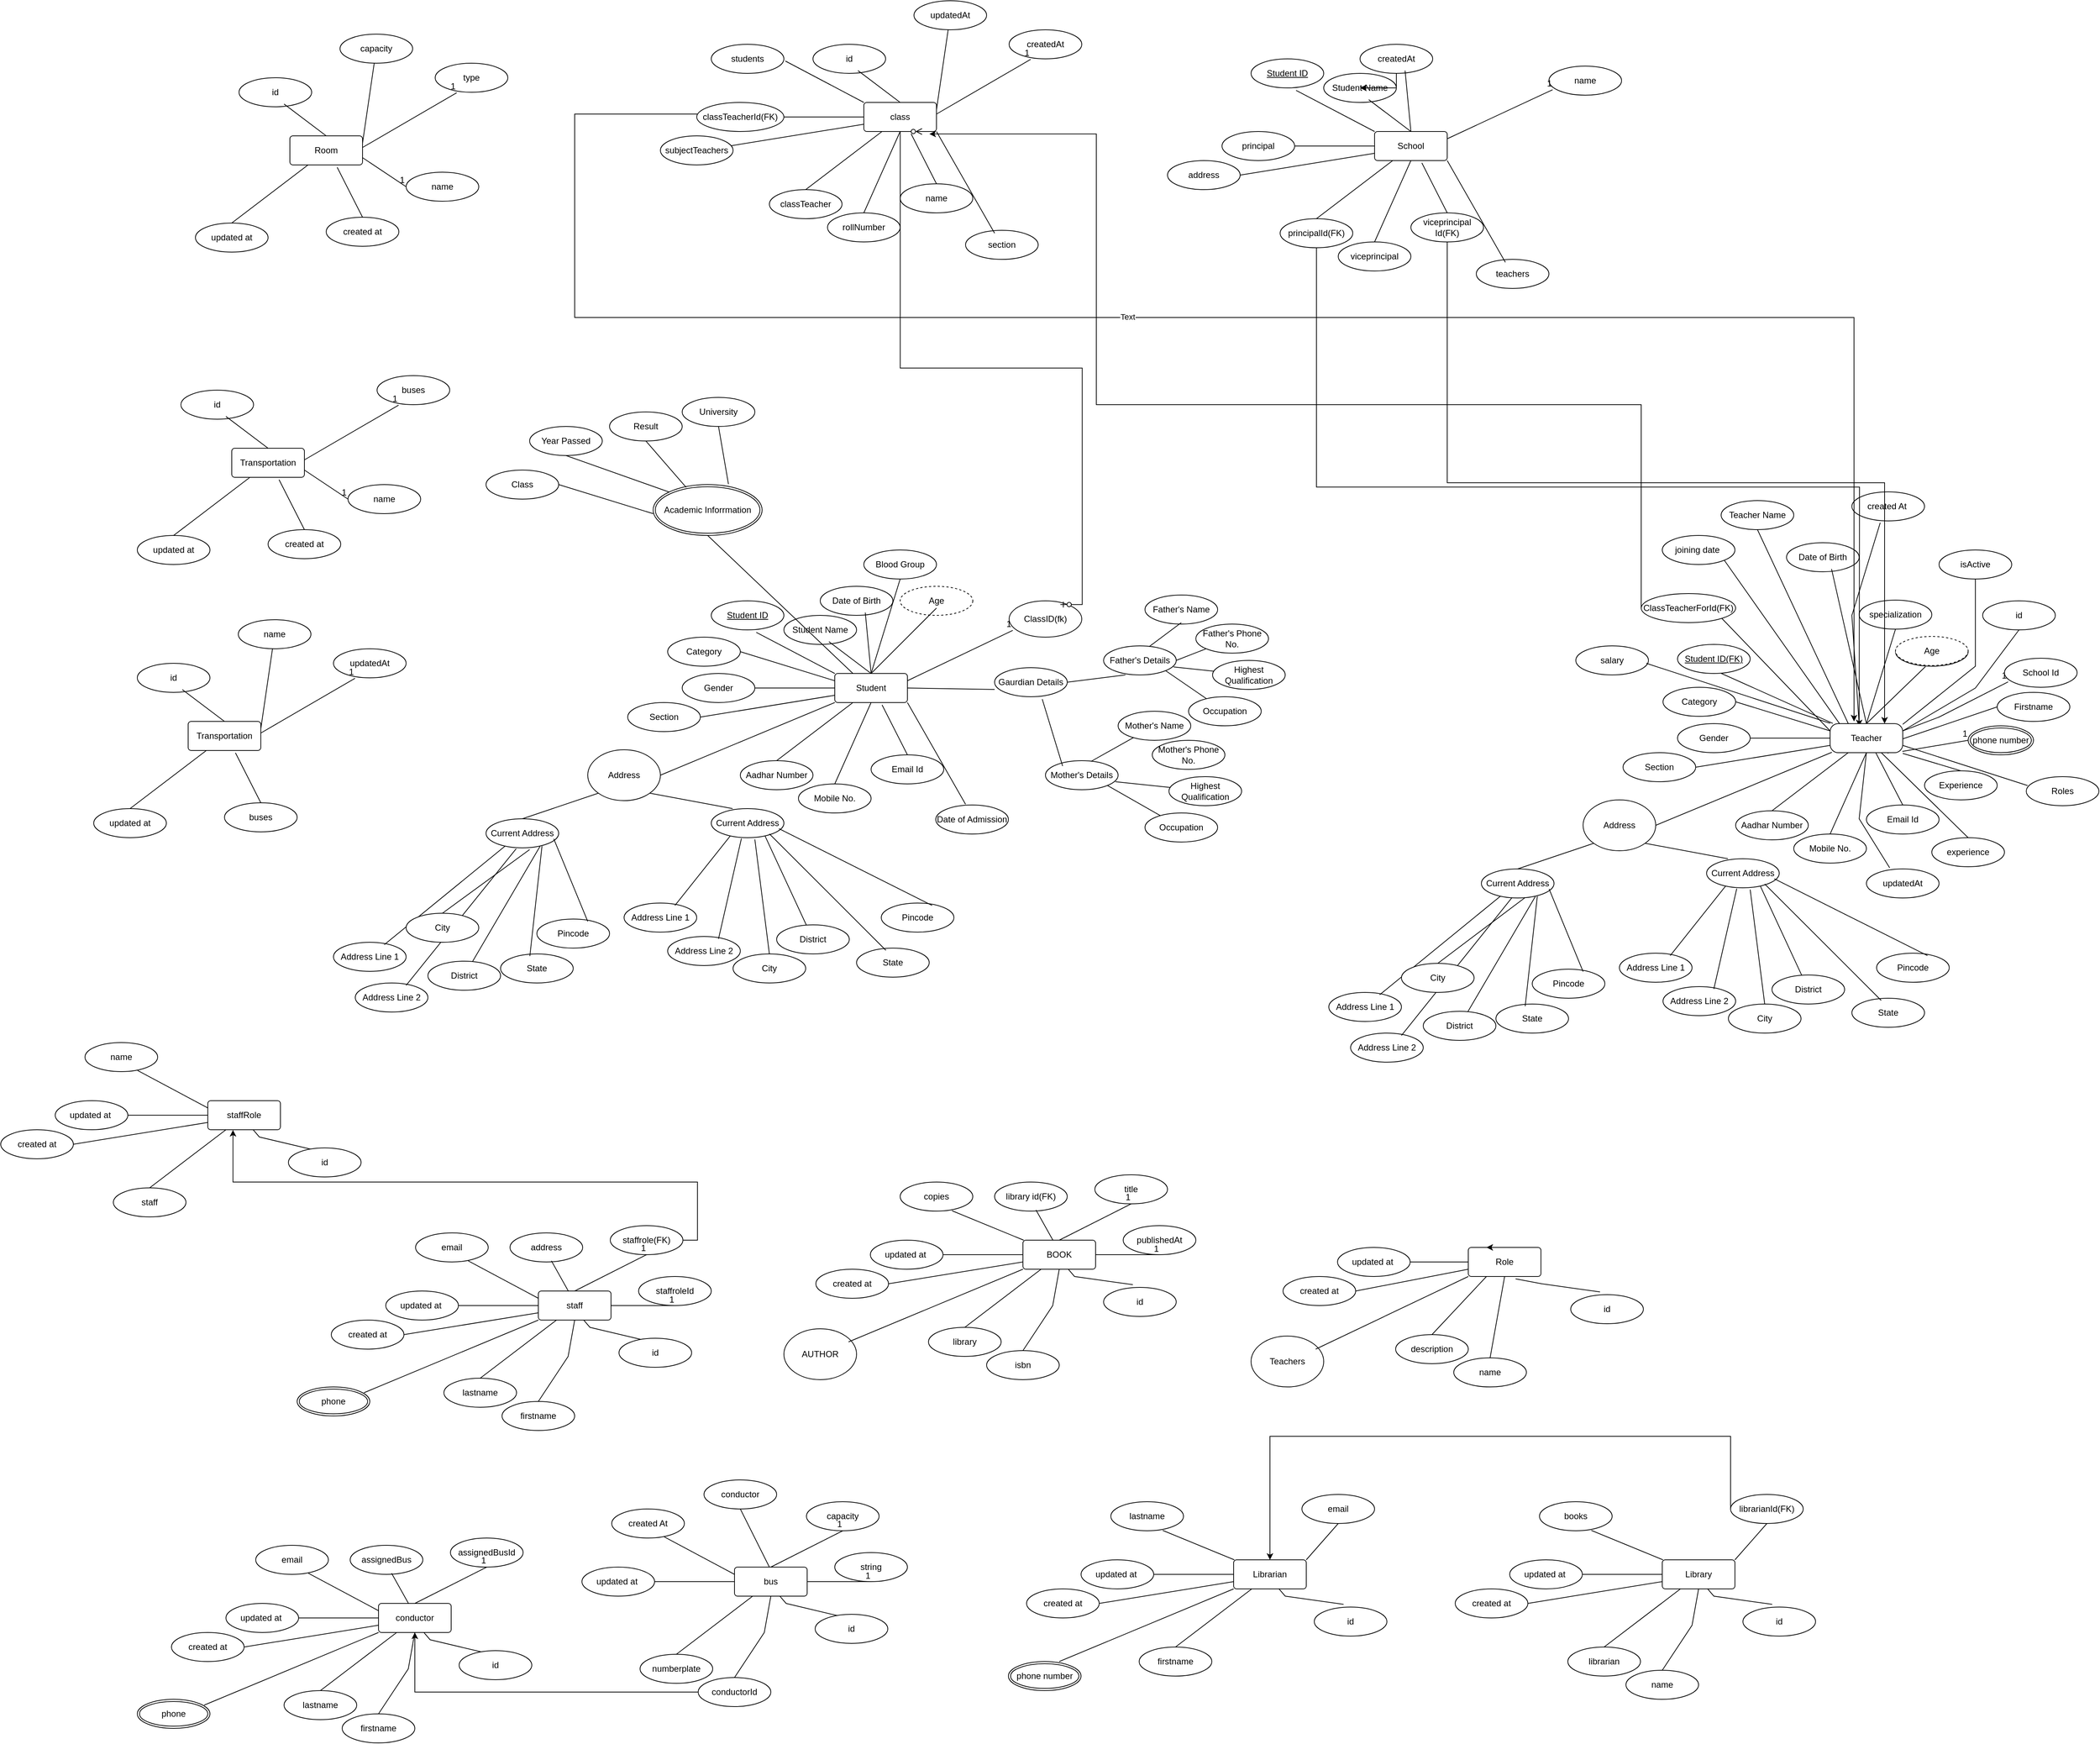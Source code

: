 <mxfile version="26.0.8">
  <diagram id="R2lEEEUBdFMjLlhIrx00" name="Page-1">
    <mxGraphModel dx="7300" dy="4365" grid="1" gridSize="10" guides="1" tooltips="1" connect="1" arrows="1" fold="1" page="1" pageScale="1" pageWidth="850" pageHeight="1100" math="0" shadow="0" extFonts="Permanent Marker^https://fonts.googleapis.com/css?family=Permanent+Marker">
      <root>
        <mxCell id="0" />
        <mxCell id="1" parent="0" />
        <mxCell id="j2GO0OiW-Q0y1aepMTHA-4" value="Student" style="rounded=1;arcSize=10;whiteSpace=wrap;html=1;align=center;" parent="1" vertex="1">
          <mxGeometry x="370" y="430" width="100" height="40" as="geometry" />
        </mxCell>
        <mxCell id="j2GO0OiW-Q0y1aepMTHA-5" value="Student Name" style="ellipse;whiteSpace=wrap;html=1;align=center;" parent="1" vertex="1">
          <mxGeometry x="300" y="350" width="100" height="40" as="geometry" />
        </mxCell>
        <mxCell id="j2GO0OiW-Q0y1aepMTHA-7" value="" style="endArrow=none;html=1;rounded=0;exitX=0.62;exitY=0.905;exitDx=0;exitDy=0;exitPerimeter=0;entryX=0.5;entryY=0;entryDx=0;entryDy=0;" parent="1" source="j2GO0OiW-Q0y1aepMTHA-5" target="j2GO0OiW-Q0y1aepMTHA-4" edge="1">
          <mxGeometry relative="1" as="geometry">
            <mxPoint x="340" y="450" as="sourcePoint" />
            <mxPoint x="500" y="450" as="targetPoint" />
          </mxGeometry>
        </mxCell>
        <mxCell id="j2GO0OiW-Q0y1aepMTHA-8" value="Date of Birth" style="ellipse;whiteSpace=wrap;html=1;align=center;" parent="1" vertex="1">
          <mxGeometry x="350" y="310" width="100" height="40" as="geometry" />
        </mxCell>
        <mxCell id="j2GO0OiW-Q0y1aepMTHA-9" value="" style="endArrow=none;html=1;rounded=0;exitX=0.62;exitY=0.905;exitDx=0;exitDy=0;exitPerimeter=0;entryX=0.5;entryY=0;entryDx=0;entryDy=0;" parent="1" source="j2GO0OiW-Q0y1aepMTHA-8" target="j2GO0OiW-Q0y1aepMTHA-4" edge="1">
          <mxGeometry relative="1" as="geometry">
            <mxPoint x="460" y="430" as="sourcePoint" />
            <mxPoint x="540" y="410" as="targetPoint" />
          </mxGeometry>
        </mxCell>
        <mxCell id="j2GO0OiW-Q0y1aepMTHA-12" value="Age" style="ellipse;whiteSpace=wrap;html=1;align=center;dashed=1;" parent="1" vertex="1">
          <mxGeometry x="460" y="310" width="100" height="40" as="geometry" />
        </mxCell>
        <mxCell id="j2GO0OiW-Q0y1aepMTHA-13" value="" style="endArrow=none;html=1;rounded=0;entryX=0.5;entryY=0;entryDx=0;entryDy=0;" parent="1" target="j2GO0OiW-Q0y1aepMTHA-4" edge="1">
          <mxGeometry relative="1" as="geometry">
            <mxPoint x="510" y="340" as="sourcePoint" />
            <mxPoint x="670" y="340" as="targetPoint" />
          </mxGeometry>
        </mxCell>
        <mxCell id="j2GO0OiW-Q0y1aepMTHA-14" value="Student ID" style="ellipse;whiteSpace=wrap;html=1;align=center;fontStyle=4;" parent="1" vertex="1">
          <mxGeometry x="200" y="330" width="100" height="40" as="geometry" />
        </mxCell>
        <mxCell id="j2GO0OiW-Q0y1aepMTHA-15" value="" style="endArrow=none;html=1;rounded=0;exitX=0.62;exitY=1.085;exitDx=0;exitDy=0;entryX=0;entryY=0;entryDx=0;entryDy=0;exitPerimeter=0;" parent="1" source="j2GO0OiW-Q0y1aepMTHA-14" target="j2GO0OiW-Q0y1aepMTHA-4" edge="1">
          <mxGeometry relative="1" as="geometry">
            <mxPoint x="340" y="460" as="sourcePoint" />
            <mxPoint x="500" y="460" as="targetPoint" />
          </mxGeometry>
        </mxCell>
        <mxCell id="j2GO0OiW-Q0y1aepMTHA-19" value="Father&#39;s Name" style="ellipse;whiteSpace=wrap;html=1;align=center;" parent="1" vertex="1">
          <mxGeometry x="797" y="322" width="100" height="40" as="geometry" />
        </mxCell>
        <mxCell id="j2GO0OiW-Q0y1aepMTHA-28" value="" style="endArrow=none;html=1;rounded=0;entryX=1;entryY=0.5;entryDx=0;entryDy=0;exitX=0;exitY=0.75;exitDx=0;exitDy=0;exitPerimeter=0;" parent="1" source="j2GO0OiW-Q0y1aepMTHA-37" target="j2GO0OiW-Q0y1aepMTHA-4" edge="1">
          <mxGeometry relative="1" as="geometry">
            <mxPoint x="488.4" y="542.6" as="sourcePoint" />
            <mxPoint x="410" y="590" as="targetPoint" />
          </mxGeometry>
        </mxCell>
        <mxCell id="j2GO0OiW-Q0y1aepMTHA-37" value="Gaurdian Details" style="ellipse;whiteSpace=wrap;html=1;align=center;" parent="1" vertex="1">
          <mxGeometry x="590" y="422" width="100" height="40" as="geometry" />
        </mxCell>
        <mxCell id="j2GO0OiW-Q0y1aepMTHA-38" value="Father&#39;s Details" style="ellipse;whiteSpace=wrap;html=1;align=center;" parent="1" vertex="1">
          <mxGeometry x="740" y="392" width="100" height="40" as="geometry" />
        </mxCell>
        <mxCell id="j2GO0OiW-Q0y1aepMTHA-39" value="" style="endArrow=none;html=1;rounded=0;entryX=1;entryY=0;entryDx=0;entryDy=0;" parent="1" edge="1">
          <mxGeometry relative="1" as="geometry">
            <mxPoint x="770" y="432" as="sourcePoint" />
            <mxPoint x="690" y="442" as="targetPoint" />
          </mxGeometry>
        </mxCell>
        <mxCell id="j2GO0OiW-Q0y1aepMTHA-40" value="" style="endArrow=none;html=1;rounded=0;exitX=0.628;exitY=0.025;exitDx=0;exitDy=0;exitPerimeter=0;" parent="1" source="j2GO0OiW-Q0y1aepMTHA-38" edge="1">
          <mxGeometry relative="1" as="geometry">
            <mxPoint x="560" y="472" as="sourcePoint" />
            <mxPoint x="847" y="360" as="targetPoint" />
          </mxGeometry>
        </mxCell>
        <mxCell id="j2GO0OiW-Q0y1aepMTHA-41" value="Father&#39;s Phone No." style="ellipse;whiteSpace=wrap;html=1;align=center;" parent="1" vertex="1">
          <mxGeometry x="867" y="362" width="100" height="40" as="geometry" />
        </mxCell>
        <mxCell id="j2GO0OiW-Q0y1aepMTHA-42" value="" style="endArrow=none;html=1;rounded=0;exitX=1;exitY=0.5;exitDx=0;exitDy=0;" parent="1" source="j2GO0OiW-Q0y1aepMTHA-38" target="j2GO0OiW-Q0y1aepMTHA-41" edge="1">
          <mxGeometry relative="1" as="geometry">
            <mxPoint x="850" y="433" as="sourcePoint" />
            <mxPoint x="767" y="512" as="targetPoint" />
          </mxGeometry>
        </mxCell>
        <mxCell id="j2GO0OiW-Q0y1aepMTHA-43" value="Highest Qualification" style="ellipse;whiteSpace=wrap;html=1;align=center;" parent="1" vertex="1">
          <mxGeometry x="890" y="412" width="100" height="40" as="geometry" />
        </mxCell>
        <mxCell id="j2GO0OiW-Q0y1aepMTHA-44" value="" style="endArrow=none;html=1;rounded=0;exitX=0.964;exitY=0.725;exitDx=0;exitDy=0;exitPerimeter=0;" parent="1" source="j2GO0OiW-Q0y1aepMTHA-38" target="j2GO0OiW-Q0y1aepMTHA-43" edge="1">
          <mxGeometry relative="1" as="geometry">
            <mxPoint x="858.5" y="497.5" as="sourcePoint" />
            <mxPoint x="775.5" y="576.5" as="targetPoint" />
          </mxGeometry>
        </mxCell>
        <mxCell id="j2GO0OiW-Q0y1aepMTHA-45" value="Occupation" style="ellipse;whiteSpace=wrap;html=1;align=center;" parent="1" vertex="1">
          <mxGeometry x="857" y="462" width="100" height="40" as="geometry" />
        </mxCell>
        <mxCell id="j2GO0OiW-Q0y1aepMTHA-46" value="" style="endArrow=none;html=1;rounded=0;exitX=1;exitY=1;exitDx=0;exitDy=0;" parent="1" source="j2GO0OiW-Q0y1aepMTHA-38" target="j2GO0OiW-Q0y1aepMTHA-45" edge="1">
          <mxGeometry relative="1" as="geometry">
            <mxPoint x="840" y="533" as="sourcePoint" />
            <mxPoint x="757" y="612" as="targetPoint" />
          </mxGeometry>
        </mxCell>
        <mxCell id="j2GO0OiW-Q0y1aepMTHA-47" value="Mother&#39;s Details" style="ellipse;whiteSpace=wrap;html=1;align=center;" parent="1" vertex="1">
          <mxGeometry x="660" y="550" width="100" height="40" as="geometry" />
        </mxCell>
        <mxCell id="j2GO0OiW-Q0y1aepMTHA-48" value="Mother&#39;s Name" style="ellipse;whiteSpace=wrap;html=1;align=center;" parent="1" vertex="1">
          <mxGeometry x="760" y="482" width="100" height="40" as="geometry" />
        </mxCell>
        <mxCell id="j2GO0OiW-Q0y1aepMTHA-49" value="" style="endArrow=none;html=1;rounded=0;exitX=0.628;exitY=0.025;exitDx=0;exitDy=0;exitPerimeter=0;" parent="1" source="j2GO0OiW-Q0y1aepMTHA-47" target="j2GO0OiW-Q0y1aepMTHA-48" edge="1">
          <mxGeometry relative="1" as="geometry">
            <mxPoint x="500" y="632" as="sourcePoint" />
            <mxPoint x="660" y="632" as="targetPoint" />
          </mxGeometry>
        </mxCell>
        <mxCell id="j2GO0OiW-Q0y1aepMTHA-50" value="Mother&#39;s Phone No." style="ellipse;whiteSpace=wrap;html=1;align=center;" parent="1" vertex="1">
          <mxGeometry x="807" y="522" width="100" height="40" as="geometry" />
        </mxCell>
        <mxCell id="j2GO0OiW-Q0y1aepMTHA-51" value="Highest Qualification" style="ellipse;whiteSpace=wrap;html=1;align=center;" parent="1" vertex="1">
          <mxGeometry x="830" y="572" width="100" height="40" as="geometry" />
        </mxCell>
        <mxCell id="j2GO0OiW-Q0y1aepMTHA-52" value="" style="endArrow=none;html=1;rounded=0;exitX=0.964;exitY=0.725;exitDx=0;exitDy=0;exitPerimeter=0;" parent="1" source="j2GO0OiW-Q0y1aepMTHA-47" target="j2GO0OiW-Q0y1aepMTHA-51" edge="1">
          <mxGeometry relative="1" as="geometry">
            <mxPoint x="798.5" y="657.5" as="sourcePoint" />
            <mxPoint x="715.5" y="736.5" as="targetPoint" />
          </mxGeometry>
        </mxCell>
        <mxCell id="j2GO0OiW-Q0y1aepMTHA-53" value="Occupation" style="ellipse;whiteSpace=wrap;html=1;align=center;" parent="1" vertex="1">
          <mxGeometry x="797" y="622" width="100" height="40" as="geometry" />
        </mxCell>
        <mxCell id="j2GO0OiW-Q0y1aepMTHA-54" value="" style="endArrow=none;html=1;rounded=0;exitX=1;exitY=1;exitDx=0;exitDy=0;" parent="1" source="j2GO0OiW-Q0y1aepMTHA-47" target="j2GO0OiW-Q0y1aepMTHA-53" edge="1">
          <mxGeometry relative="1" as="geometry">
            <mxPoint x="780" y="693" as="sourcePoint" />
            <mxPoint x="697" y="772" as="targetPoint" />
          </mxGeometry>
        </mxCell>
        <mxCell id="j2GO0OiW-Q0y1aepMTHA-56" value="" style="endArrow=none;html=1;rounded=0;entryX=0.236;entryY=0.185;entryDx=0;entryDy=0;entryPerimeter=0;exitX=0.656;exitY=1.085;exitDx=0;exitDy=0;exitPerimeter=0;" parent="1" source="j2GO0OiW-Q0y1aepMTHA-37" target="j2GO0OiW-Q0y1aepMTHA-47" edge="1">
          <mxGeometry relative="1" as="geometry">
            <mxPoint x="610" y="460" as="sourcePoint" />
            <mxPoint x="770" y="460" as="targetPoint" />
          </mxGeometry>
        </mxCell>
        <mxCell id="j2GO0OiW-Q0y1aepMTHA-57" value="Gender" style="ellipse;whiteSpace=wrap;html=1;align=center;" parent="1" vertex="1">
          <mxGeometry x="160" y="430" width="100" height="40" as="geometry" />
        </mxCell>
        <mxCell id="j2GO0OiW-Q0y1aepMTHA-60" value="" style="endArrow=none;html=1;rounded=0;entryX=0;entryY=0.5;entryDx=0;entryDy=0;exitX=1;exitY=0.5;exitDx=0;exitDy=0;" parent="1" source="j2GO0OiW-Q0y1aepMTHA-57" target="j2GO0OiW-Q0y1aepMTHA-4" edge="1">
          <mxGeometry relative="1" as="geometry">
            <mxPoint x="270" y="450" as="sourcePoint" />
            <mxPoint x="360" y="449" as="targetPoint" />
          </mxGeometry>
        </mxCell>
        <mxCell id="j2GO0OiW-Q0y1aepMTHA-62" value="Category" style="ellipse;whiteSpace=wrap;html=1;align=center;" parent="1" vertex="1">
          <mxGeometry x="140" y="380" width="100" height="40" as="geometry" />
        </mxCell>
        <mxCell id="j2GO0OiW-Q0y1aepMTHA-63" value="" style="endArrow=none;html=1;rounded=0;entryX=0;entryY=0.25;entryDx=0;entryDy=0;exitX=1;exitY=0.5;exitDx=0;exitDy=0;" parent="1" source="j2GO0OiW-Q0y1aepMTHA-62" target="j2GO0OiW-Q0y1aepMTHA-4" edge="1">
          <mxGeometry relative="1" as="geometry">
            <mxPoint x="250" y="400" as="sourcePoint" />
            <mxPoint x="350" y="400" as="targetPoint" />
          </mxGeometry>
        </mxCell>
        <mxCell id="j2GO0OiW-Q0y1aepMTHA-68" value="Address" style="ellipse;whiteSpace=wrap;html=1;align=center;" parent="1" vertex="1">
          <mxGeometry x="30" y="535" width="100" height="70" as="geometry" />
        </mxCell>
        <mxCell id="j2GO0OiW-Q0y1aepMTHA-69" value="" style="endArrow=none;html=1;rounded=0;entryX=0;entryY=1;entryDx=0;entryDy=0;exitX=1;exitY=0.5;exitDx=0;exitDy=0;" parent="1" source="j2GO0OiW-Q0y1aepMTHA-68" target="j2GO0OiW-Q0y1aepMTHA-4" edge="1">
          <mxGeometry relative="1" as="geometry">
            <mxPoint x="270" y="512" as="sourcePoint" />
            <mxPoint x="370" y="512" as="targetPoint" />
          </mxGeometry>
        </mxCell>
        <mxCell id="j2GO0OiW-Q0y1aepMTHA-70" value="Current Address" style="ellipse;whiteSpace=wrap;html=1;align=center;" parent="1" vertex="1">
          <mxGeometry x="-110" y="630" width="100" height="40" as="geometry" />
        </mxCell>
        <mxCell id="j2GO0OiW-Q0y1aepMTHA-78" value="" style="endArrow=none;html=1;rounded=0;entryX=0;entryY=1;entryDx=0;entryDy=0;exitX=0.5;exitY=0;exitDx=0;exitDy=0;" parent="1" source="j2GO0OiW-Q0y1aepMTHA-70" target="j2GO0OiW-Q0y1aepMTHA-68" edge="1">
          <mxGeometry relative="1" as="geometry">
            <mxPoint x="80" y="640" as="sourcePoint" />
            <mxPoint x="240" y="640" as="targetPoint" />
          </mxGeometry>
        </mxCell>
        <mxCell id="j2GO0OiW-Q0y1aepMTHA-79" value="Address Line 1" style="ellipse;whiteSpace=wrap;html=1;align=center;" parent="1" vertex="1">
          <mxGeometry x="-320" y="800" width="100" height="40" as="geometry" />
        </mxCell>
        <mxCell id="j2GO0OiW-Q0y1aepMTHA-80" value="" style="endArrow=none;html=1;rounded=0;entryX=0.26;entryY=0.944;entryDx=0;entryDy=0;entryPerimeter=0;exitX=0.7;exitY=0.082;exitDx=0;exitDy=0;exitPerimeter=0;" parent="1" source="j2GO0OiW-Q0y1aepMTHA-79" target="j2GO0OiW-Q0y1aepMTHA-70" edge="1">
          <mxGeometry relative="1" as="geometry">
            <mxPoint x="50" y="750" as="sourcePoint" />
            <mxPoint x="190" y="750" as="targetPoint" />
            <Array as="points" />
          </mxGeometry>
        </mxCell>
        <mxCell id="j2GO0OiW-Q0y1aepMTHA-81" value="Address Line 2" style="ellipse;whiteSpace=wrap;html=1;align=center;" parent="1" vertex="1">
          <mxGeometry x="-290" y="856" width="100" height="40" as="geometry" />
        </mxCell>
        <mxCell id="j2GO0OiW-Q0y1aepMTHA-82" value="" style="endArrow=none;html=1;rounded=0;entryX=0.415;entryY=1.029;entryDx=0;entryDy=0;entryPerimeter=0;exitX=0.7;exitY=0.082;exitDx=0;exitDy=0;exitPerimeter=0;" parent="1" source="j2GO0OiW-Q0y1aepMTHA-81" target="j2GO0OiW-Q0y1aepMTHA-70" edge="1">
          <mxGeometry relative="1" as="geometry">
            <mxPoint x="110" y="796" as="sourcePoint" />
            <mxPoint x="56" y="724" as="targetPoint" />
            <Array as="points" />
          </mxGeometry>
        </mxCell>
        <mxCell id="j2GO0OiW-Q0y1aepMTHA-83" value="City" style="ellipse;whiteSpace=wrap;html=1;align=center;" parent="1" vertex="1">
          <mxGeometry x="-220" y="760" width="100" height="40" as="geometry" />
        </mxCell>
        <mxCell id="j2GO0OiW-Q0y1aepMTHA-84" value="" style="endArrow=none;html=1;rounded=0;entryX=0.6;entryY=1.06;entryDx=0;entryDy=0;entryPerimeter=0;exitX=0.5;exitY=0;exitDx=0;exitDy=0;" parent="1" source="j2GO0OiW-Q0y1aepMTHA-83" target="j2GO0OiW-Q0y1aepMTHA-70" edge="1">
          <mxGeometry relative="1" as="geometry">
            <mxPoint x="200" y="772" as="sourcePoint" />
            <mxPoint x="146" y="700" as="targetPoint" />
            <Array as="points" />
          </mxGeometry>
        </mxCell>
        <mxCell id="j2GO0OiW-Q0y1aepMTHA-85" value="District" style="ellipse;whiteSpace=wrap;html=1;align=center;" parent="1" vertex="1">
          <mxGeometry x="-190" y="826" width="100" height="40" as="geometry" />
        </mxCell>
        <mxCell id="j2GO0OiW-Q0y1aepMTHA-86" value="" style="endArrow=none;html=1;rounded=0;entryX=0.742;entryY=0.952;entryDx=0;entryDy=0;entryPerimeter=0;" parent="1" source="j2GO0OiW-Q0y1aepMTHA-85" target="j2GO0OiW-Q0y1aepMTHA-70" edge="1">
          <mxGeometry relative="1" as="geometry">
            <mxPoint x="260" y="780" as="sourcePoint" />
            <mxPoint x="206" y="708" as="targetPoint" />
            <Array as="points" />
          </mxGeometry>
        </mxCell>
        <mxCell id="j2GO0OiW-Q0y1aepMTHA-87" value="State" style="ellipse;whiteSpace=wrap;html=1;align=center;" parent="1" vertex="1">
          <mxGeometry x="-90" y="816" width="100" height="40" as="geometry" />
        </mxCell>
        <mxCell id="j2GO0OiW-Q0y1aepMTHA-88" value="" style="endArrow=none;html=1;rounded=0;entryX=0.77;entryY=0.943;entryDx=0;entryDy=0;entryPerimeter=0;exitX=0.403;exitY=0.075;exitDx=0;exitDy=0;exitPerimeter=0;" parent="1" source="j2GO0OiW-Q0y1aepMTHA-87" target="j2GO0OiW-Q0y1aepMTHA-70" edge="1">
          <mxGeometry relative="1" as="geometry">
            <mxPoint x="220" y="840" as="sourcePoint" />
            <mxPoint x="50" y="674.72" as="targetPoint" />
            <Array as="points" />
          </mxGeometry>
        </mxCell>
        <mxCell id="j2GO0OiW-Q0y1aepMTHA-89" value="Pincode" style="ellipse;whiteSpace=wrap;html=1;align=center;" parent="1" vertex="1">
          <mxGeometry x="-40" y="768" width="100" height="40" as="geometry" />
        </mxCell>
        <mxCell id="j2GO0OiW-Q0y1aepMTHA-90" value="" style="endArrow=none;html=1;rounded=0;entryX=0.932;entryY=0.69;entryDx=0;entryDy=0;entryPerimeter=0;exitX=0.7;exitY=0.082;exitDx=0;exitDy=0;exitPerimeter=0;" parent="1" source="j2GO0OiW-Q0y1aepMTHA-89" target="j2GO0OiW-Q0y1aepMTHA-70" edge="1">
          <mxGeometry relative="1" as="geometry">
            <mxPoint x="404" y="750" as="sourcePoint" />
            <mxPoint x="350" y="678" as="targetPoint" />
            <Array as="points" />
          </mxGeometry>
        </mxCell>
        <mxCell id="j2GO0OiW-Q0y1aepMTHA-91" value="Current Address" style="ellipse;whiteSpace=wrap;html=1;align=center;" parent="1" vertex="1">
          <mxGeometry x="200" y="616" width="100" height="40" as="geometry" />
        </mxCell>
        <mxCell id="j2GO0OiW-Q0y1aepMTHA-92" value="Address Line 1" style="ellipse;whiteSpace=wrap;html=1;align=center;" parent="1" vertex="1">
          <mxGeometry x="80" y="746" width="100" height="40" as="geometry" />
        </mxCell>
        <mxCell id="j2GO0OiW-Q0y1aepMTHA-93" value="" style="endArrow=none;html=1;rounded=0;entryX=0.26;entryY=0.944;entryDx=0;entryDy=0;entryPerimeter=0;exitX=0.7;exitY=0.082;exitDx=0;exitDy=0;exitPerimeter=0;" parent="1" source="j2GO0OiW-Q0y1aepMTHA-92" target="j2GO0OiW-Q0y1aepMTHA-91" edge="1">
          <mxGeometry relative="1" as="geometry">
            <mxPoint x="280" y="726" as="sourcePoint" />
            <mxPoint x="420" y="726" as="targetPoint" />
            <Array as="points" />
          </mxGeometry>
        </mxCell>
        <mxCell id="j2GO0OiW-Q0y1aepMTHA-94" value="Address Line 2" style="ellipse;whiteSpace=wrap;html=1;align=center;" parent="1" vertex="1">
          <mxGeometry x="140" y="792" width="100" height="40" as="geometry" />
        </mxCell>
        <mxCell id="j2GO0OiW-Q0y1aepMTHA-95" value="" style="endArrow=none;html=1;rounded=0;entryX=0.415;entryY=1.029;entryDx=0;entryDy=0;entryPerimeter=0;exitX=0.7;exitY=0.082;exitDx=0;exitDy=0;exitPerimeter=0;" parent="1" source="j2GO0OiW-Q0y1aepMTHA-94" target="j2GO0OiW-Q0y1aepMTHA-91" edge="1">
          <mxGeometry relative="1" as="geometry">
            <mxPoint x="340" y="772" as="sourcePoint" />
            <mxPoint x="286" y="700" as="targetPoint" />
            <Array as="points" />
          </mxGeometry>
        </mxCell>
        <mxCell id="j2GO0OiW-Q0y1aepMTHA-96" value="City" style="ellipse;whiteSpace=wrap;html=1;align=center;" parent="1" vertex="1">
          <mxGeometry x="230" y="816" width="100" height="40" as="geometry" />
        </mxCell>
        <mxCell id="j2GO0OiW-Q0y1aepMTHA-97" value="" style="endArrow=none;html=1;rounded=0;entryX=0.6;entryY=1.06;entryDx=0;entryDy=0;entryPerimeter=0;exitX=0.5;exitY=0;exitDx=0;exitDy=0;" parent="1" source="j2GO0OiW-Q0y1aepMTHA-96" target="j2GO0OiW-Q0y1aepMTHA-91" edge="1">
          <mxGeometry relative="1" as="geometry">
            <mxPoint x="430" y="748" as="sourcePoint" />
            <mxPoint x="376" y="676" as="targetPoint" />
            <Array as="points" />
          </mxGeometry>
        </mxCell>
        <mxCell id="j2GO0OiW-Q0y1aepMTHA-98" value="District" style="ellipse;whiteSpace=wrap;html=1;align=center;" parent="1" vertex="1">
          <mxGeometry x="290" y="776" width="100" height="40" as="geometry" />
        </mxCell>
        <mxCell id="j2GO0OiW-Q0y1aepMTHA-99" value="" style="endArrow=none;html=1;rounded=0;entryX=0.742;entryY=0.952;entryDx=0;entryDy=0;entryPerimeter=0;" parent="1" source="j2GO0OiW-Q0y1aepMTHA-98" target="j2GO0OiW-Q0y1aepMTHA-91" edge="1">
          <mxGeometry relative="1" as="geometry">
            <mxPoint x="490" y="756" as="sourcePoint" />
            <mxPoint x="436" y="684" as="targetPoint" />
            <Array as="points" />
          </mxGeometry>
        </mxCell>
        <mxCell id="j2GO0OiW-Q0y1aepMTHA-100" value="State" style="ellipse;whiteSpace=wrap;html=1;align=center;" parent="1" vertex="1">
          <mxGeometry x="400" y="808" width="100" height="40" as="geometry" />
        </mxCell>
        <mxCell id="j2GO0OiW-Q0y1aepMTHA-101" value="" style="endArrow=none;html=1;rounded=0;entryX=1;entryY=0.75;entryDx=0;entryDy=0;entryPerimeter=0;exitX=0.403;exitY=0.075;exitDx=0;exitDy=0;exitPerimeter=0;" parent="1" source="j2GO0OiW-Q0y1aepMTHA-100" edge="1">
          <mxGeometry relative="1" as="geometry">
            <mxPoint x="450" y="816" as="sourcePoint" />
            <mxPoint x="280" y="650.72" as="targetPoint" />
            <Array as="points" />
          </mxGeometry>
        </mxCell>
        <mxCell id="j2GO0OiW-Q0y1aepMTHA-102" value="Pincode" style="ellipse;whiteSpace=wrap;html=1;align=center;" parent="1" vertex="1">
          <mxGeometry x="434" y="746" width="100" height="40" as="geometry" />
        </mxCell>
        <mxCell id="j2GO0OiW-Q0y1aepMTHA-103" value="" style="endArrow=none;html=1;rounded=0;entryX=0.932;entryY=0.69;entryDx=0;entryDy=0;entryPerimeter=0;exitX=0.7;exitY=0.082;exitDx=0;exitDy=0;exitPerimeter=0;" parent="1" source="j2GO0OiW-Q0y1aepMTHA-102" target="j2GO0OiW-Q0y1aepMTHA-91" edge="1">
          <mxGeometry relative="1" as="geometry">
            <mxPoint x="634" y="726" as="sourcePoint" />
            <mxPoint x="580" y="654" as="targetPoint" />
            <Array as="points" />
          </mxGeometry>
        </mxCell>
        <mxCell id="j2GO0OiW-Q0y1aepMTHA-104" value="" style="endArrow=none;html=1;rounded=0;entryX=1;entryY=1;entryDx=0;entryDy=0;exitX=0.294;exitY=0.001;exitDx=0;exitDy=0;exitPerimeter=0;" parent="1" source="j2GO0OiW-Q0y1aepMTHA-91" target="j2GO0OiW-Q0y1aepMTHA-68" edge="1">
          <mxGeometry relative="1" as="geometry">
            <mxPoint x="-70" y="610" as="sourcePoint" />
            <mxPoint x="184" y="562" as="targetPoint" />
          </mxGeometry>
        </mxCell>
        <mxCell id="j2GO0OiW-Q0y1aepMTHA-105" value="Section" style="ellipse;whiteSpace=wrap;html=1;align=center;" parent="1" vertex="1">
          <mxGeometry x="85" y="470" width="100" height="40" as="geometry" />
        </mxCell>
        <mxCell id="j2GO0OiW-Q0y1aepMTHA-106" value="" style="endArrow=none;html=1;rounded=0;entryX=0;entryY=0.75;entryDx=0;entryDy=0;exitX=1;exitY=0.5;exitDx=0;exitDy=0;" parent="1" source="j2GO0OiW-Q0y1aepMTHA-105" target="j2GO0OiW-Q0y1aepMTHA-4" edge="1">
          <mxGeometry relative="1" as="geometry">
            <mxPoint x="195" y="490" as="sourcePoint" />
            <mxPoint x="295" y="490" as="targetPoint" />
          </mxGeometry>
        </mxCell>
        <mxCell id="j2GO0OiW-Q0y1aepMTHA-107" value="Blood Group" style="ellipse;whiteSpace=wrap;html=1;align=center;" parent="1" vertex="1">
          <mxGeometry x="410" y="260" width="100" height="40" as="geometry" />
        </mxCell>
        <mxCell id="j2GO0OiW-Q0y1aepMTHA-108" value="" style="endArrow=none;html=1;rounded=0;entryX=0.5;entryY=0;entryDx=0;entryDy=0;exitX=0.5;exitY=1;exitDx=0;exitDy=0;" parent="1" source="j2GO0OiW-Q0y1aepMTHA-107" target="j2GO0OiW-Q0y1aepMTHA-4" edge="1">
          <mxGeometry relative="1" as="geometry">
            <mxPoint x="510" y="280" as="sourcePoint" />
            <mxPoint x="610" y="280" as="targetPoint" />
          </mxGeometry>
        </mxCell>
        <mxCell id="j2GO0OiW-Q0y1aepMTHA-109" value="Aadhar Number" style="ellipse;whiteSpace=wrap;html=1;align=center;" parent="1" vertex="1">
          <mxGeometry x="240" y="550" width="100" height="40" as="geometry" />
        </mxCell>
        <mxCell id="j2GO0OiW-Q0y1aepMTHA-110" value="" style="endArrow=none;html=1;rounded=0;entryX=0.25;entryY=1;entryDx=0;entryDy=0;exitX=0.5;exitY=0;exitDx=0;exitDy=0;" parent="1" source="j2GO0OiW-Q0y1aepMTHA-109" target="j2GO0OiW-Q0y1aepMTHA-4" edge="1">
          <mxGeometry relative="1" as="geometry">
            <mxPoint x="390" y="555" as="sourcePoint" />
            <mxPoint x="490" y="555" as="targetPoint" />
          </mxGeometry>
        </mxCell>
        <mxCell id="j2GO0OiW-Q0y1aepMTHA-111" value="Mobile No." style="ellipse;whiteSpace=wrap;html=1;align=center;" parent="1" vertex="1">
          <mxGeometry x="320" y="582" width="100" height="40" as="geometry" />
        </mxCell>
        <mxCell id="j2GO0OiW-Q0y1aepMTHA-112" value="" style="endArrow=none;html=1;rounded=0;exitX=0.5;exitY=0;exitDx=0;exitDy=0;entryX=0.5;entryY=1;entryDx=0;entryDy=0;" parent="1" source="j2GO0OiW-Q0y1aepMTHA-111" target="j2GO0OiW-Q0y1aepMTHA-4" edge="1">
          <mxGeometry relative="1" as="geometry">
            <mxPoint x="465" y="570" as="sourcePoint" />
            <mxPoint x="420" y="480" as="targetPoint" />
          </mxGeometry>
        </mxCell>
        <mxCell id="j2GO0OiW-Q0y1aepMTHA-113" value="Email Id" style="ellipse;whiteSpace=wrap;html=1;align=center;" parent="1" vertex="1">
          <mxGeometry x="420" y="542" width="100" height="40" as="geometry" />
        </mxCell>
        <mxCell id="j2GO0OiW-Q0y1aepMTHA-114" value="" style="endArrow=none;html=1;rounded=0;exitX=0.5;exitY=0;exitDx=0;exitDy=0;entryX=0.651;entryY=1.082;entryDx=0;entryDy=0;entryPerimeter=0;" parent="1" source="j2GO0OiW-Q0y1aepMTHA-113" target="j2GO0OiW-Q0y1aepMTHA-4" edge="1">
          <mxGeometry relative="1" as="geometry">
            <mxPoint x="520" y="622" as="sourcePoint" />
            <mxPoint x="475" y="522" as="targetPoint" />
          </mxGeometry>
        </mxCell>
        <mxCell id="j2GO0OiW-Q0y1aepMTHA-115" value="Date of Admission" style="ellipse;whiteSpace=wrap;html=1;align=center;" parent="1" vertex="1">
          <mxGeometry x="509" y="611" width="100" height="40" as="geometry" />
        </mxCell>
        <mxCell id="j2GO0OiW-Q0y1aepMTHA-116" value="" style="endArrow=none;html=1;rounded=0;entryX=1;entryY=1;entryDx=0;entryDy=0;" parent="1" target="j2GO0OiW-Q0y1aepMTHA-4" edge="1">
          <mxGeometry relative="1" as="geometry">
            <mxPoint x="550" y="610" as="sourcePoint" />
            <mxPoint x="575" y="535" as="targetPoint" />
          </mxGeometry>
        </mxCell>
        <mxCell id="j2GO0OiW-Q0y1aepMTHA-119" value="Academic Inforrmation" style="ellipse;shape=doubleEllipse;margin=3;whiteSpace=wrap;html=1;align=center;" parent="1" vertex="1">
          <mxGeometry x="120" y="170" width="150" height="70" as="geometry" />
        </mxCell>
        <mxCell id="j2GO0OiW-Q0y1aepMTHA-120" value="" style="endArrow=none;html=1;rounded=0;entryX=0.25;entryY=0;entryDx=0;entryDy=0;exitX=0.5;exitY=1;exitDx=0;exitDy=0;" parent="1" source="j2GO0OiW-Q0y1aepMTHA-119" target="j2GO0OiW-Q0y1aepMTHA-4" edge="1">
          <mxGeometry relative="1" as="geometry">
            <mxPoint x="260" y="210" as="sourcePoint" />
            <mxPoint x="500" y="110" as="targetPoint" />
          </mxGeometry>
        </mxCell>
        <mxCell id="j2GO0OiW-Q0y1aepMTHA-121" value="Class" style="ellipse;whiteSpace=wrap;html=1;align=center;" parent="1" vertex="1">
          <mxGeometry x="-110" y="150" width="100" height="40" as="geometry" />
        </mxCell>
        <mxCell id="j2GO0OiW-Q0y1aepMTHA-122" value="" style="endArrow=none;html=1;rounded=0;entryX=0;entryY=0.25;entryDx=0;entryDy=0;exitX=1;exitY=0.5;exitDx=0;exitDy=0;" parent="1" source="j2GO0OiW-Q0y1aepMTHA-121" edge="1">
          <mxGeometry relative="1" as="geometry">
            <mxPoint y="170" as="sourcePoint" />
            <mxPoint x="120" y="210" as="targetPoint" />
          </mxGeometry>
        </mxCell>
        <mxCell id="j2GO0OiW-Q0y1aepMTHA-123" value="Year Passed" style="ellipse;whiteSpace=wrap;html=1;align=center;" parent="1" vertex="1">
          <mxGeometry x="-50" y="90" width="100" height="40" as="geometry" />
        </mxCell>
        <mxCell id="j2GO0OiW-Q0y1aepMTHA-124" value="" style="endArrow=none;html=1;rounded=0;entryX=0;entryY=0;entryDx=0;entryDy=0;exitX=0.5;exitY=1;exitDx=0;exitDy=0;" parent="1" source="j2GO0OiW-Q0y1aepMTHA-123" target="j2GO0OiW-Q0y1aepMTHA-119" edge="1">
          <mxGeometry relative="1" as="geometry">
            <mxPoint x="60" y="110" as="sourcePoint" />
            <mxPoint x="180" y="150" as="targetPoint" />
          </mxGeometry>
        </mxCell>
        <mxCell id="j2GO0OiW-Q0y1aepMTHA-125" value="Result" style="ellipse;whiteSpace=wrap;html=1;align=center;" parent="1" vertex="1">
          <mxGeometry x="60" y="70" width="100" height="40" as="geometry" />
        </mxCell>
        <mxCell id="j2GO0OiW-Q0y1aepMTHA-126" value="" style="endArrow=none;html=1;rounded=0;entryX=0.303;entryY=0.055;entryDx=0;entryDy=0;exitX=0.5;exitY=1;exitDx=0;exitDy=0;entryPerimeter=0;" parent="1" source="j2GO0OiW-Q0y1aepMTHA-125" target="j2GO0OiW-Q0y1aepMTHA-119" edge="1">
          <mxGeometry relative="1" as="geometry">
            <mxPoint x="170" y="90" as="sourcePoint" />
            <mxPoint x="290" y="130" as="targetPoint" />
          </mxGeometry>
        </mxCell>
        <mxCell id="j2GO0OiW-Q0y1aepMTHA-127" value="University" style="ellipse;whiteSpace=wrap;html=1;align=center;" parent="1" vertex="1">
          <mxGeometry x="160" y="50" width="100" height="40" as="geometry" />
        </mxCell>
        <mxCell id="j2GO0OiW-Q0y1aepMTHA-128" value="" style="endArrow=none;html=1;rounded=0;entryX=0.691;entryY=-0.01;entryDx=0;entryDy=0;exitX=0.5;exitY=1;exitDx=0;exitDy=0;entryPerimeter=0;" parent="1" source="j2GO0OiW-Q0y1aepMTHA-127" target="j2GO0OiW-Q0y1aepMTHA-119" edge="1">
          <mxGeometry relative="1" as="geometry">
            <mxPoint x="345" y="80" as="sourcePoint" />
            <mxPoint x="465" y="120" as="targetPoint" />
          </mxGeometry>
        </mxCell>
        <mxCell id="iX3G6E8ZWzPBwONRBTut-92" value="ClassID(fk)" style="ellipse;whiteSpace=wrap;html=1;align=center;" vertex="1" parent="1">
          <mxGeometry x="610" y="330" width="100" height="50" as="geometry" />
        </mxCell>
        <mxCell id="iX3G6E8ZWzPBwONRBTut-94" value="" style="endArrow=none;html=1;rounded=0;exitX=1;exitY=0.25;exitDx=0;exitDy=0;entryX=0.05;entryY=0.813;entryDx=0;entryDy=0;entryPerimeter=0;" edge="1" parent="1" source="j2GO0OiW-Q0y1aepMTHA-4" target="iX3G6E8ZWzPBwONRBTut-92">
          <mxGeometry relative="1" as="geometry">
            <mxPoint x="520" y="550" as="sourcePoint" />
            <mxPoint x="680" y="550" as="targetPoint" />
          </mxGeometry>
        </mxCell>
        <mxCell id="iX3G6E8ZWzPBwONRBTut-95" value="1" style="resizable=0;html=1;whiteSpace=wrap;align=right;verticalAlign=bottom;" connectable="0" vertex="1" parent="iX3G6E8ZWzPBwONRBTut-94">
          <mxGeometry x="1" relative="1" as="geometry" />
        </mxCell>
        <mxCell id="iX3G6E8ZWzPBwONRBTut-143" value="Teacher Name" style="ellipse;whiteSpace=wrap;html=1;align=center;" vertex="1" parent="1">
          <mxGeometry x="1590" y="192" width="100" height="40" as="geometry" />
        </mxCell>
        <mxCell id="iX3G6E8ZWzPBwONRBTut-144" value="" style="endArrow=none;html=1;rounded=0;exitX=1;exitY=1;exitDx=0;exitDy=0;entryX=0;entryY=0.25;entryDx=0;entryDy=0;" edge="1" parent="1" source="iX3G6E8ZWzPBwONRBTut-232" target="iX3G6E8ZWzPBwONRBTut-142">
          <mxGeometry relative="1" as="geometry">
            <mxPoint x="1422" y="369.0" as="sourcePoint" />
            <mxPoint x="1530" y="509.8" as="targetPoint" />
          </mxGeometry>
        </mxCell>
        <mxCell id="iX3G6E8ZWzPBwONRBTut-923" value="ClassTeacherFor" style="ellipse;whiteSpace=wrap;html=1;align=center;" vertex="1" parent="1">
          <mxGeometry x="1830" y="380" width="100" height="40" as="geometry" />
        </mxCell>
        <mxCell id="iX3G6E8ZWzPBwONRBTut-145" value="Date of Birth" style="ellipse;whiteSpace=wrap;html=1;align=center;" vertex="1" parent="1">
          <mxGeometry x="1680" y="250" width="100" height="40" as="geometry" />
        </mxCell>
        <mxCell id="iX3G6E8ZWzPBwONRBTut-924" value="id" style="ellipse;whiteSpace=wrap;html=1;align=center;" vertex="1" parent="1">
          <mxGeometry x="1950" y="330" width="100" height="40" as="geometry" />
        </mxCell>
        <mxCell id="iX3G6E8ZWzPBwONRBTut-146" value="" style="endArrow=none;html=1;rounded=0;exitX=0.62;exitY=0.905;exitDx=0;exitDy=0;exitPerimeter=0;entryX=0.5;entryY=0;entryDx=0;entryDy=0;" edge="1" parent="1" source="iX3G6E8ZWzPBwONRBTut-145" target="iX3G6E8ZWzPBwONRBTut-142">
          <mxGeometry relative="1" as="geometry">
            <mxPoint x="1830" y="499" as="sourcePoint" />
            <mxPoint x="1910" y="479" as="targetPoint" />
          </mxGeometry>
        </mxCell>
        <mxCell id="iX3G6E8ZWzPBwONRBTut-925" value="" style="endArrow=none;html=1;rounded=0;entryX=0.5;entryY=1;entryDx=0;entryDy=0;exitX=1;exitY=0.25;exitDx=0;exitDy=0;" edge="1" parent="1" source="iX3G6E8ZWzPBwONRBTut-142" target="iX3G6E8ZWzPBwONRBTut-924">
          <mxGeometry relative="1" as="geometry">
            <mxPoint x="1670" y="510" as="sourcePoint" />
            <mxPoint x="1830" y="510" as="targetPoint" />
            <Array as="points">
              <mxPoint x="1940" y="450" />
            </Array>
          </mxGeometry>
        </mxCell>
        <mxCell id="iX3G6E8ZWzPBwONRBTut-148" value="" style="endArrow=none;html=1;rounded=0;entryX=0.5;entryY=0;entryDx=0;entryDy=0;exitX=0.413;exitY=1.037;exitDx=0;exitDy=0;exitPerimeter=0;" edge="1" parent="1" target="iX3G6E8ZWzPBwONRBTut-142">
          <mxGeometry relative="1" as="geometry">
            <mxPoint x="1871.3" y="420.48" as="sourcePoint" />
            <mxPoint x="2040" y="409" as="targetPoint" />
          </mxGeometry>
        </mxCell>
        <mxCell id="iX3G6E8ZWzPBwONRBTut-147" value="Age" style="ellipse;whiteSpace=wrap;html=1;align=center;dashed=1;" vertex="1" parent="1">
          <mxGeometry x="1830" y="379" width="100" height="40" as="geometry" />
        </mxCell>
        <mxCell id="iX3G6E8ZWzPBwONRBTut-926" value="Firstname" style="ellipse;whiteSpace=wrap;html=1;align=center;" vertex="1" parent="1">
          <mxGeometry x="1970" y="456" width="100" height="40" as="geometry" />
        </mxCell>
        <mxCell id="iX3G6E8ZWzPBwONRBTut-149" value="Student ID(FK)" style="ellipse;whiteSpace=wrap;html=1;align=center;fontStyle=4;" vertex="1" parent="1">
          <mxGeometry x="1530" y="390" width="100" height="40" as="geometry" />
        </mxCell>
        <mxCell id="iX3G6E8ZWzPBwONRBTut-928" value="" style="endArrow=none;html=1;rounded=0;entryX=0;entryY=0.5;entryDx=0;entryDy=0;" edge="1" parent="1" target="iX3G6E8ZWzPBwONRBTut-926">
          <mxGeometry relative="1" as="geometry">
            <mxPoint x="1840" y="520" as="sourcePoint" />
            <mxPoint x="1940" y="550" as="targetPoint" />
          </mxGeometry>
        </mxCell>
        <mxCell id="iX3G6E8ZWzPBwONRBTut-150" value="" style="endArrow=none;html=1;rounded=0;exitX=0.602;exitY=0.997;exitDx=0;exitDy=0;entryX=0.037;entryY=-0.008;entryDx=0;entryDy=0;exitPerimeter=0;entryPerimeter=0;" edge="1" parent="1" source="iX3G6E8ZWzPBwONRBTut-149" target="iX3G6E8ZWzPBwONRBTut-142">
          <mxGeometry relative="1" as="geometry">
            <mxPoint x="1710" y="529" as="sourcePoint" />
            <mxPoint x="1870" y="529" as="targetPoint" />
          </mxGeometry>
        </mxCell>
        <mxCell id="iX3G6E8ZWzPBwONRBTut-929" value="" style="endArrow=none;html=1;rounded=0;entryX=0.5;entryY=0;entryDx=0;entryDy=0;" edge="1" parent="1" target="iX3G6E8ZWzPBwONRBTut-235">
          <mxGeometry relative="1" as="geometry">
            <mxPoint x="1840" y="540" as="sourcePoint" />
            <mxPoint x="1880" y="560" as="targetPoint" />
          </mxGeometry>
        </mxCell>
        <mxCell id="iX3G6E8ZWzPBwONRBTut-173" value="Gender" style="ellipse;whiteSpace=wrap;html=1;align=center;" vertex="1" parent="1">
          <mxGeometry x="1530" y="499" width="100" height="40" as="geometry" />
        </mxCell>
        <mxCell id="iX3G6E8ZWzPBwONRBTut-930" value="created At&amp;nbsp;" style="ellipse;whiteSpace=wrap;html=1;align=center;" vertex="1" parent="1">
          <mxGeometry x="1770" y="180" width="100" height="40" as="geometry" />
        </mxCell>
        <mxCell id="iX3G6E8ZWzPBwONRBTut-174" value="" style="endArrow=none;html=1;rounded=0;entryX=0;entryY=0.5;entryDx=0;entryDy=0;exitX=1;exitY=0.5;exitDx=0;exitDy=0;" edge="1" parent="1" source="iX3G6E8ZWzPBwONRBTut-173" target="iX3G6E8ZWzPBwONRBTut-142">
          <mxGeometry relative="1" as="geometry">
            <mxPoint x="1640" y="519" as="sourcePoint" />
            <mxPoint x="1730" y="518" as="targetPoint" />
          </mxGeometry>
        </mxCell>
        <mxCell id="iX3G6E8ZWzPBwONRBTut-931" value="" style="endArrow=none;html=1;rounded=0;entryX=0.39;entryY=1.063;entryDx=0;entryDy=0;entryPerimeter=0;exitX=0.4;exitY=0.025;exitDx=0;exitDy=0;exitPerimeter=0;" edge="1" parent="1" source="iX3G6E8ZWzPBwONRBTut-142" target="iX3G6E8ZWzPBwONRBTut-930">
          <mxGeometry relative="1" as="geometry">
            <mxPoint x="1610" y="500" as="sourcePoint" />
            <mxPoint x="1770" y="500" as="targetPoint" />
            <Array as="points">
              <mxPoint x="1770" y="350" />
            </Array>
          </mxGeometry>
        </mxCell>
        <mxCell id="iX3G6E8ZWzPBwONRBTut-175" value="Category" style="ellipse;whiteSpace=wrap;html=1;align=center;" vertex="1" parent="1">
          <mxGeometry x="1510" y="449" width="100" height="40" as="geometry" />
        </mxCell>
        <mxCell id="iX3G6E8ZWzPBwONRBTut-932" value="updatedAt" style="ellipse;whiteSpace=wrap;html=1;align=center;" vertex="1" parent="1">
          <mxGeometry x="1790" y="699" width="100" height="40" as="geometry" />
        </mxCell>
        <mxCell id="iX3G6E8ZWzPBwONRBTut-176" value="" style="endArrow=none;html=1;rounded=0;entryX=0;entryY=0.25;entryDx=0;entryDy=0;exitX=1;exitY=0.5;exitDx=0;exitDy=0;" edge="1" parent="1" source="iX3G6E8ZWzPBwONRBTut-175" target="iX3G6E8ZWzPBwONRBTut-142">
          <mxGeometry relative="1" as="geometry">
            <mxPoint x="1620" y="469" as="sourcePoint" />
            <mxPoint x="1720" y="469" as="targetPoint" />
          </mxGeometry>
        </mxCell>
        <mxCell id="iX3G6E8ZWzPBwONRBTut-933" value="" style="endArrow=none;html=1;rounded=0;entryX=0.5;entryY=1;entryDx=0;entryDy=0;exitX=0.32;exitY=-0.037;exitDx=0;exitDy=0;exitPerimeter=0;" edge="1" parent="1" source="iX3G6E8ZWzPBwONRBTut-932" target="iX3G6E8ZWzPBwONRBTut-142">
          <mxGeometry relative="1" as="geometry">
            <mxPoint x="1600" y="550" as="sourcePoint" />
            <mxPoint x="1760" y="550" as="targetPoint" />
            <Array as="points">
              <mxPoint x="1780" y="630" />
            </Array>
          </mxGeometry>
        </mxCell>
        <mxCell id="iX3G6E8ZWzPBwONRBTut-177" value="Address" style="ellipse;whiteSpace=wrap;html=1;align=center;" vertex="1" parent="1">
          <mxGeometry x="1400" y="604" width="100" height="70" as="geometry" />
        </mxCell>
        <mxCell id="iX3G6E8ZWzPBwONRBTut-934" value="Roles" style="ellipse;whiteSpace=wrap;html=1;align=center;" vertex="1" parent="1">
          <mxGeometry x="2010" y="572" width="100" height="40" as="geometry" />
        </mxCell>
        <mxCell id="iX3G6E8ZWzPBwONRBTut-178" value="" style="endArrow=none;html=1;rounded=0;exitX=1;exitY=0.5;exitDx=0;exitDy=0;entryX=0.024;entryY=0.988;entryDx=0;entryDy=0;entryPerimeter=0;" edge="1" parent="1" source="iX3G6E8ZWzPBwONRBTut-177" target="iX3G6E8ZWzPBwONRBTut-142">
          <mxGeometry relative="1" as="geometry">
            <mxPoint x="1640" y="581" as="sourcePoint" />
            <mxPoint x="1740" y="539" as="targetPoint" />
          </mxGeometry>
        </mxCell>
        <mxCell id="iX3G6E8ZWzPBwONRBTut-935" value="" style="endArrow=none;html=1;rounded=0;entryX=0.018;entryY=0.306;entryDx=0;entryDy=0;entryPerimeter=0;exitX=1;exitY=0.75;exitDx=0;exitDy=0;" edge="1" parent="1" source="iX3G6E8ZWzPBwONRBTut-142" target="iX3G6E8ZWzPBwONRBTut-934">
          <mxGeometry relative="1" as="geometry">
            <mxPoint x="1860" y="510" as="sourcePoint" />
            <mxPoint x="2020" y="510" as="targetPoint" />
          </mxGeometry>
        </mxCell>
        <mxCell id="iX3G6E8ZWzPBwONRBTut-179" value="Current Address" style="ellipse;whiteSpace=wrap;html=1;align=center;" vertex="1" parent="1">
          <mxGeometry x="1260" y="699" width="100" height="40" as="geometry" />
        </mxCell>
        <mxCell id="iX3G6E8ZWzPBwONRBTut-937" style="edgeStyle=orthogonalEdgeStyle;rounded=0;orthogonalLoop=1;jettySize=auto;html=1;exitX=0;exitY=0.5;exitDx=0;exitDy=0;entryX=0.902;entryY=1.085;entryDx=0;entryDy=0;entryPerimeter=0;" edge="1" parent="1" source="iX3G6E8ZWzPBwONRBTut-232" target="iX3G6E8ZWzPBwONRBTut-488">
          <mxGeometry relative="1" as="geometry">
            <Array as="points">
              <mxPoint x="1480" y="60" />
              <mxPoint x="730" y="60" />
              <mxPoint x="730" y="-313" />
            </Array>
          </mxGeometry>
        </mxCell>
        <mxCell id="iX3G6E8ZWzPBwONRBTut-180" value="" style="endArrow=none;html=1;rounded=0;entryX=0;entryY=1;entryDx=0;entryDy=0;exitX=0.5;exitY=0;exitDx=0;exitDy=0;" edge="1" parent="1" source="iX3G6E8ZWzPBwONRBTut-179" target="iX3G6E8ZWzPBwONRBTut-177">
          <mxGeometry relative="1" as="geometry">
            <mxPoint x="1450" y="709" as="sourcePoint" />
            <mxPoint x="1610" y="709" as="targetPoint" />
          </mxGeometry>
        </mxCell>
        <mxCell id="iX3G6E8ZWzPBwONRBTut-181" value="Address Line 1" style="ellipse;whiteSpace=wrap;html=1;align=center;" vertex="1" parent="1">
          <mxGeometry x="1050" y="869" width="100" height="40" as="geometry" />
        </mxCell>
        <mxCell id="iX3G6E8ZWzPBwONRBTut-182" value="" style="endArrow=none;html=1;rounded=0;entryX=0.26;entryY=0.944;entryDx=0;entryDy=0;entryPerimeter=0;exitX=0.7;exitY=0.082;exitDx=0;exitDy=0;exitPerimeter=0;" edge="1" parent="1" source="iX3G6E8ZWzPBwONRBTut-181" target="iX3G6E8ZWzPBwONRBTut-179">
          <mxGeometry relative="1" as="geometry">
            <mxPoint x="1420" y="819" as="sourcePoint" />
            <mxPoint x="1560" y="819" as="targetPoint" />
            <Array as="points" />
          </mxGeometry>
        </mxCell>
        <mxCell id="iX3G6E8ZWzPBwONRBTut-183" value="Address Line 2" style="ellipse;whiteSpace=wrap;html=1;align=center;" vertex="1" parent="1">
          <mxGeometry x="1080" y="925" width="100" height="40" as="geometry" />
        </mxCell>
        <mxCell id="iX3G6E8ZWzPBwONRBTut-184" value="" style="endArrow=none;html=1;rounded=0;entryX=0.42;entryY=0.993;entryDx=0;entryDy=0;entryPerimeter=0;exitX=0.7;exitY=0.082;exitDx=0;exitDy=0;exitPerimeter=0;" edge="1" parent="1" source="iX3G6E8ZWzPBwONRBTut-183" target="iX3G6E8ZWzPBwONRBTut-179">
          <mxGeometry relative="1" as="geometry">
            <mxPoint x="1480" y="865" as="sourcePoint" />
            <mxPoint x="1426" y="793" as="targetPoint" />
            <Array as="points" />
          </mxGeometry>
        </mxCell>
        <mxCell id="iX3G6E8ZWzPBwONRBTut-185" value="City" style="ellipse;whiteSpace=wrap;html=1;align=center;" vertex="1" parent="1">
          <mxGeometry x="1150" y="829" width="100" height="40" as="geometry" />
        </mxCell>
        <mxCell id="iX3G6E8ZWzPBwONRBTut-186" value="" style="endArrow=none;html=1;rounded=0;entryX=0.598;entryY=0.993;entryDx=0;entryDy=0;entryPerimeter=0;exitX=0.5;exitY=0;exitDx=0;exitDy=0;" edge="1" parent="1" source="iX3G6E8ZWzPBwONRBTut-185" target="iX3G6E8ZWzPBwONRBTut-179">
          <mxGeometry relative="1" as="geometry">
            <mxPoint x="1570" y="841" as="sourcePoint" />
            <mxPoint x="1516" y="769" as="targetPoint" />
            <Array as="points" />
          </mxGeometry>
        </mxCell>
        <mxCell id="iX3G6E8ZWzPBwONRBTut-187" value="District" style="ellipse;whiteSpace=wrap;html=1;align=center;" vertex="1" parent="1">
          <mxGeometry x="1180" y="895" width="100" height="40" as="geometry" />
        </mxCell>
        <mxCell id="iX3G6E8ZWzPBwONRBTut-188" value="" style="endArrow=none;html=1;rounded=0;entryX=0.742;entryY=0.952;entryDx=0;entryDy=0;entryPerimeter=0;" edge="1" parent="1" source="iX3G6E8ZWzPBwONRBTut-187" target="iX3G6E8ZWzPBwONRBTut-179">
          <mxGeometry relative="1" as="geometry">
            <mxPoint x="1630" y="849" as="sourcePoint" />
            <mxPoint x="1576" y="777" as="targetPoint" />
            <Array as="points" />
          </mxGeometry>
        </mxCell>
        <mxCell id="iX3G6E8ZWzPBwONRBTut-189" value="State" style="ellipse;whiteSpace=wrap;html=1;align=center;" vertex="1" parent="1">
          <mxGeometry x="1280" y="885" width="100" height="40" as="geometry" />
        </mxCell>
        <mxCell id="iX3G6E8ZWzPBwONRBTut-190" value="" style="endArrow=none;html=1;rounded=0;entryX=0.77;entryY=0.943;entryDx=0;entryDy=0;entryPerimeter=0;exitX=0.403;exitY=0.075;exitDx=0;exitDy=0;exitPerimeter=0;" edge="1" parent="1" source="iX3G6E8ZWzPBwONRBTut-189" target="iX3G6E8ZWzPBwONRBTut-179">
          <mxGeometry relative="1" as="geometry">
            <mxPoint x="1590" y="909" as="sourcePoint" />
            <mxPoint x="1420" y="743.72" as="targetPoint" />
            <Array as="points" />
          </mxGeometry>
        </mxCell>
        <mxCell id="iX3G6E8ZWzPBwONRBTut-191" value="Pincode" style="ellipse;whiteSpace=wrap;html=1;align=center;" vertex="1" parent="1">
          <mxGeometry x="1330" y="837" width="100" height="40" as="geometry" />
        </mxCell>
        <mxCell id="iX3G6E8ZWzPBwONRBTut-192" value="" style="endArrow=none;html=1;rounded=0;entryX=0.932;entryY=0.69;entryDx=0;entryDy=0;entryPerimeter=0;exitX=0.7;exitY=0.082;exitDx=0;exitDy=0;exitPerimeter=0;" edge="1" parent="1" source="iX3G6E8ZWzPBwONRBTut-191" target="iX3G6E8ZWzPBwONRBTut-179">
          <mxGeometry relative="1" as="geometry">
            <mxPoint x="1774" y="819" as="sourcePoint" />
            <mxPoint x="1720" y="747" as="targetPoint" />
            <Array as="points" />
          </mxGeometry>
        </mxCell>
        <mxCell id="iX3G6E8ZWzPBwONRBTut-193" value="Current Address" style="ellipse;whiteSpace=wrap;html=1;align=center;" vertex="1" parent="1">
          <mxGeometry x="1570" y="685" width="100" height="40" as="geometry" />
        </mxCell>
        <mxCell id="iX3G6E8ZWzPBwONRBTut-194" value="Address Line 1" style="ellipse;whiteSpace=wrap;html=1;align=center;" vertex="1" parent="1">
          <mxGeometry x="1450" y="815" width="100" height="40" as="geometry" />
        </mxCell>
        <mxCell id="iX3G6E8ZWzPBwONRBTut-195" value="" style="endArrow=none;html=1;rounded=0;entryX=0.26;entryY=0.944;entryDx=0;entryDy=0;entryPerimeter=0;exitX=0.7;exitY=0.082;exitDx=0;exitDy=0;exitPerimeter=0;" edge="1" parent="1" source="iX3G6E8ZWzPBwONRBTut-194" target="iX3G6E8ZWzPBwONRBTut-193">
          <mxGeometry relative="1" as="geometry">
            <mxPoint x="1650" y="795" as="sourcePoint" />
            <mxPoint x="1790" y="795" as="targetPoint" />
            <Array as="points" />
          </mxGeometry>
        </mxCell>
        <mxCell id="iX3G6E8ZWzPBwONRBTut-196" value="Address Line 2" style="ellipse;whiteSpace=wrap;html=1;align=center;" vertex="1" parent="1">
          <mxGeometry x="1510" y="861" width="100" height="40" as="geometry" />
        </mxCell>
        <mxCell id="iX3G6E8ZWzPBwONRBTut-197" value="" style="endArrow=none;html=1;rounded=0;entryX=0.415;entryY=1.029;entryDx=0;entryDy=0;entryPerimeter=0;exitX=0.7;exitY=0.082;exitDx=0;exitDy=0;exitPerimeter=0;" edge="1" parent="1" source="iX3G6E8ZWzPBwONRBTut-196" target="iX3G6E8ZWzPBwONRBTut-193">
          <mxGeometry relative="1" as="geometry">
            <mxPoint x="1710" y="841" as="sourcePoint" />
            <mxPoint x="1656" y="769" as="targetPoint" />
            <Array as="points" />
          </mxGeometry>
        </mxCell>
        <mxCell id="iX3G6E8ZWzPBwONRBTut-198" value="City" style="ellipse;whiteSpace=wrap;html=1;align=center;" vertex="1" parent="1">
          <mxGeometry x="1600" y="885" width="100" height="40" as="geometry" />
        </mxCell>
        <mxCell id="iX3G6E8ZWzPBwONRBTut-199" value="" style="endArrow=none;html=1;rounded=0;entryX=0.6;entryY=1.06;entryDx=0;entryDy=0;entryPerimeter=0;exitX=0.5;exitY=0;exitDx=0;exitDy=0;" edge="1" parent="1" source="iX3G6E8ZWzPBwONRBTut-198" target="iX3G6E8ZWzPBwONRBTut-193">
          <mxGeometry relative="1" as="geometry">
            <mxPoint x="1800" y="817" as="sourcePoint" />
            <mxPoint x="1746" y="745" as="targetPoint" />
            <Array as="points" />
          </mxGeometry>
        </mxCell>
        <mxCell id="iX3G6E8ZWzPBwONRBTut-200" value="District" style="ellipse;whiteSpace=wrap;html=1;align=center;" vertex="1" parent="1">
          <mxGeometry x="1660" y="845" width="100" height="40" as="geometry" />
        </mxCell>
        <mxCell id="iX3G6E8ZWzPBwONRBTut-201" value="" style="endArrow=none;html=1;rounded=0;entryX=0.742;entryY=0.952;entryDx=0;entryDy=0;entryPerimeter=0;" edge="1" parent="1" source="iX3G6E8ZWzPBwONRBTut-200" target="iX3G6E8ZWzPBwONRBTut-193">
          <mxGeometry relative="1" as="geometry">
            <mxPoint x="1860" y="825" as="sourcePoint" />
            <mxPoint x="1806" y="753" as="targetPoint" />
            <Array as="points" />
          </mxGeometry>
        </mxCell>
        <mxCell id="iX3G6E8ZWzPBwONRBTut-202" value="State" style="ellipse;whiteSpace=wrap;html=1;align=center;" vertex="1" parent="1">
          <mxGeometry x="1770" y="877" width="100" height="40" as="geometry" />
        </mxCell>
        <mxCell id="iX3G6E8ZWzPBwONRBTut-203" value="" style="endArrow=none;html=1;rounded=0;entryX=1;entryY=0.75;entryDx=0;entryDy=0;entryPerimeter=0;exitX=0.403;exitY=0.075;exitDx=0;exitDy=0;exitPerimeter=0;" edge="1" parent="1" source="iX3G6E8ZWzPBwONRBTut-202">
          <mxGeometry relative="1" as="geometry">
            <mxPoint x="1820" y="885" as="sourcePoint" />
            <mxPoint x="1650" y="719.72" as="targetPoint" />
            <Array as="points" />
          </mxGeometry>
        </mxCell>
        <mxCell id="iX3G6E8ZWzPBwONRBTut-204" value="Pincode" style="ellipse;whiteSpace=wrap;html=1;align=center;" vertex="1" parent="1">
          <mxGeometry x="1804" y="815" width="100" height="40" as="geometry" />
        </mxCell>
        <mxCell id="iX3G6E8ZWzPBwONRBTut-205" value="" style="endArrow=none;html=1;rounded=0;entryX=0.932;entryY=0.69;entryDx=0;entryDy=0;entryPerimeter=0;exitX=0.7;exitY=0.082;exitDx=0;exitDy=0;exitPerimeter=0;" edge="1" parent="1" source="iX3G6E8ZWzPBwONRBTut-204" target="iX3G6E8ZWzPBwONRBTut-193">
          <mxGeometry relative="1" as="geometry">
            <mxPoint x="2004" y="795" as="sourcePoint" />
            <mxPoint x="1950" y="723" as="targetPoint" />
            <Array as="points" />
          </mxGeometry>
        </mxCell>
        <mxCell id="iX3G6E8ZWzPBwONRBTut-206" value="" style="endArrow=none;html=1;rounded=0;entryX=1;entryY=1;entryDx=0;entryDy=0;exitX=0.294;exitY=0.001;exitDx=0;exitDy=0;exitPerimeter=0;" edge="1" parent="1" source="iX3G6E8ZWzPBwONRBTut-193" target="iX3G6E8ZWzPBwONRBTut-177">
          <mxGeometry relative="1" as="geometry">
            <mxPoint x="1300" y="679" as="sourcePoint" />
            <mxPoint x="1554" y="631" as="targetPoint" />
          </mxGeometry>
        </mxCell>
        <mxCell id="iX3G6E8ZWzPBwONRBTut-207" value="Section" style="ellipse;whiteSpace=wrap;html=1;align=center;" vertex="1" parent="1">
          <mxGeometry x="1455" y="539" width="100" height="40" as="geometry" />
        </mxCell>
        <mxCell id="iX3G6E8ZWzPBwONRBTut-208" value="" style="endArrow=none;html=1;rounded=0;entryX=0;entryY=0.75;entryDx=0;entryDy=0;exitX=1;exitY=0.5;exitDx=0;exitDy=0;" edge="1" parent="1" source="iX3G6E8ZWzPBwONRBTut-207" target="iX3G6E8ZWzPBwONRBTut-142">
          <mxGeometry relative="1" as="geometry">
            <mxPoint x="1565" y="559" as="sourcePoint" />
            <mxPoint x="1665" y="559" as="targetPoint" />
          </mxGeometry>
        </mxCell>
        <mxCell id="iX3G6E8ZWzPBwONRBTut-209" value="specialization" style="ellipse;whiteSpace=wrap;html=1;align=center;" vertex="1" parent="1">
          <mxGeometry x="1780" y="329" width="100" height="40" as="geometry" />
        </mxCell>
        <mxCell id="iX3G6E8ZWzPBwONRBTut-210" value="" style="endArrow=none;html=1;rounded=0;entryX=0.5;entryY=0;entryDx=0;entryDy=0;exitX=0.5;exitY=1;exitDx=0;exitDy=0;" edge="1" parent="1" source="iX3G6E8ZWzPBwONRBTut-209" target="iX3G6E8ZWzPBwONRBTut-142">
          <mxGeometry relative="1" as="geometry">
            <mxPoint x="1880" y="349" as="sourcePoint" />
            <mxPoint x="1980" y="349" as="targetPoint" />
          </mxGeometry>
        </mxCell>
        <mxCell id="iX3G6E8ZWzPBwONRBTut-211" value="Aadhar Number" style="ellipse;whiteSpace=wrap;html=1;align=center;" vertex="1" parent="1">
          <mxGeometry x="1610" y="619" width="100" height="40" as="geometry" />
        </mxCell>
        <mxCell id="iX3G6E8ZWzPBwONRBTut-212" value="" style="endArrow=none;html=1;rounded=0;entryX=0.25;entryY=1;entryDx=0;entryDy=0;exitX=0.5;exitY=0;exitDx=0;exitDy=0;" edge="1" parent="1" source="iX3G6E8ZWzPBwONRBTut-211" target="iX3G6E8ZWzPBwONRBTut-142">
          <mxGeometry relative="1" as="geometry">
            <mxPoint x="1760" y="624" as="sourcePoint" />
            <mxPoint x="1860" y="624" as="targetPoint" />
          </mxGeometry>
        </mxCell>
        <mxCell id="iX3G6E8ZWzPBwONRBTut-213" value="Mobile No." style="ellipse;whiteSpace=wrap;html=1;align=center;" vertex="1" parent="1">
          <mxGeometry x="1690" y="651" width="100" height="40" as="geometry" />
        </mxCell>
        <mxCell id="iX3G6E8ZWzPBwONRBTut-214" value="" style="endArrow=none;html=1;rounded=0;exitX=0.5;exitY=0;exitDx=0;exitDy=0;entryX=0.5;entryY=1;entryDx=0;entryDy=0;" edge="1" parent="1" source="iX3G6E8ZWzPBwONRBTut-213" target="iX3G6E8ZWzPBwONRBTut-142">
          <mxGeometry relative="1" as="geometry">
            <mxPoint x="1835" y="639" as="sourcePoint" />
            <mxPoint x="1790" y="549" as="targetPoint" />
          </mxGeometry>
        </mxCell>
        <mxCell id="iX3G6E8ZWzPBwONRBTut-215" value="Email Id" style="ellipse;whiteSpace=wrap;html=1;align=center;" vertex="1" parent="1">
          <mxGeometry x="1790" y="611" width="100" height="40" as="geometry" />
        </mxCell>
        <mxCell id="iX3G6E8ZWzPBwONRBTut-216" value="" style="endArrow=none;html=1;rounded=0;exitX=0.5;exitY=0;exitDx=0;exitDy=0;entryX=0.631;entryY=1.012;entryDx=0;entryDy=0;entryPerimeter=0;" edge="1" parent="1" source="iX3G6E8ZWzPBwONRBTut-215" target="iX3G6E8ZWzPBwONRBTut-142">
          <mxGeometry relative="1" as="geometry">
            <mxPoint x="1890" y="691" as="sourcePoint" />
            <mxPoint x="1845" y="591" as="targetPoint" />
          </mxGeometry>
        </mxCell>
        <mxCell id="iX3G6E8ZWzPBwONRBTut-229" value="School Id" style="ellipse;whiteSpace=wrap;html=1;align=center;" vertex="1" parent="1">
          <mxGeometry x="1980" y="409" width="100" height="40" as="geometry" />
        </mxCell>
        <mxCell id="iX3G6E8ZWzPBwONRBTut-230" value="" style="endArrow=none;html=1;rounded=0;exitX=1;exitY=0.25;exitDx=0;exitDy=0;entryX=0.05;entryY=0.813;entryDx=0;entryDy=0;entryPerimeter=0;" edge="1" parent="1" source="iX3G6E8ZWzPBwONRBTut-142" target="iX3G6E8ZWzPBwONRBTut-229">
          <mxGeometry relative="1" as="geometry">
            <mxPoint x="1890" y="619" as="sourcePoint" />
            <mxPoint x="2050" y="619" as="targetPoint" />
            <Array as="points">
              <mxPoint x="1890" y="490" />
            </Array>
          </mxGeometry>
        </mxCell>
        <mxCell id="iX3G6E8ZWzPBwONRBTut-231" value="1" style="resizable=0;html=1;whiteSpace=wrap;align=right;verticalAlign=bottom;" connectable="0" vertex="1" parent="iX3G6E8ZWzPBwONRBTut-230">
          <mxGeometry x="1" relative="1" as="geometry" />
        </mxCell>
        <mxCell id="iX3G6E8ZWzPBwONRBTut-232" value="ClassTeacherForId(FK)" style="ellipse;whiteSpace=wrap;html=1;align=center;" vertex="1" parent="1">
          <mxGeometry x="1480" y="320" width="130" height="40" as="geometry" />
        </mxCell>
        <mxCell id="iX3G6E8ZWzPBwONRBTut-233" value="" style="endArrow=none;html=1;rounded=0;exitX=0.5;exitY=1;exitDx=0;exitDy=0;entryX=0.25;entryY=0;entryDx=0;entryDy=0;" edge="1" parent="1" source="iX3G6E8ZWzPBwONRBTut-143" target="iX3G6E8ZWzPBwONRBTut-142">
          <mxGeometry relative="1" as="geometry">
            <mxPoint x="1430" y="370" as="sourcePoint" />
            <mxPoint x="1750" y="519" as="targetPoint" />
          </mxGeometry>
        </mxCell>
        <mxCell id="iX3G6E8ZWzPBwONRBTut-235" value="Experience" style="ellipse;whiteSpace=wrap;html=1;align=center;" vertex="1" parent="1">
          <mxGeometry x="1870" y="564" width="100" height="40" as="geometry" />
        </mxCell>
        <mxCell id="iX3G6E8ZWzPBwONRBTut-236" value="" style="endArrow=none;html=1;rounded=0;entryX=0;entryY=0.5;entryDx=0;entryDy=0;exitX=0.995;exitY=0.957;exitDx=0;exitDy=0;exitPerimeter=0;" edge="1" parent="1" source="iX3G6E8ZWzPBwONRBTut-142" target="iX3G6E8ZWzPBwONRBTut-346">
          <mxGeometry relative="1" as="geometry">
            <mxPoint x="1840" y="540" as="sourcePoint" />
            <mxPoint x="1740" y="680" as="targetPoint" />
          </mxGeometry>
        </mxCell>
        <mxCell id="iX3G6E8ZWzPBwONRBTut-237" value="1" style="resizable=0;html=1;whiteSpace=wrap;align=right;verticalAlign=bottom;" connectable="0" vertex="1" parent="iX3G6E8ZWzPBwONRBTut-236">
          <mxGeometry x="1" relative="1" as="geometry" />
        </mxCell>
        <mxCell id="iX3G6E8ZWzPBwONRBTut-269" value="BOOK" style="rounded=1;arcSize=10;whiteSpace=wrap;html=1;align=center;" vertex="1" parent="1">
          <mxGeometry x="629" y="1210" width="100" height="40" as="geometry" />
        </mxCell>
        <mxCell id="iX3G6E8ZWzPBwONRBTut-296" value="updated at&amp;nbsp;" style="ellipse;whiteSpace=wrap;html=1;align=center;" vertex="1" parent="1">
          <mxGeometry x="419" y="1210" width="100" height="40" as="geometry" />
        </mxCell>
        <mxCell id="iX3G6E8ZWzPBwONRBTut-297" value="" style="endArrow=none;html=1;rounded=0;entryX=0;entryY=0.5;entryDx=0;entryDy=0;exitX=1;exitY=0.5;exitDx=0;exitDy=0;" edge="1" parent="1" source="iX3G6E8ZWzPBwONRBTut-296" target="iX3G6E8ZWzPBwONRBTut-269">
          <mxGeometry relative="1" as="geometry">
            <mxPoint x="529" y="1230" as="sourcePoint" />
            <mxPoint x="619" y="1229" as="targetPoint" />
          </mxGeometry>
        </mxCell>
        <mxCell id="iX3G6E8ZWzPBwONRBTut-300" value="AUTHOR" style="ellipse;whiteSpace=wrap;html=1;align=center;" vertex="1" parent="1">
          <mxGeometry x="300" y="1332" width="100" height="70" as="geometry" />
        </mxCell>
        <mxCell id="iX3G6E8ZWzPBwONRBTut-301" value="" style="endArrow=none;html=1;rounded=0;entryX=0;entryY=1;entryDx=0;entryDy=0;exitX=1;exitY=0.5;exitDx=0;exitDy=0;" edge="1" parent="1" target="iX3G6E8ZWzPBwONRBTut-269">
          <mxGeometry relative="1" as="geometry">
            <mxPoint x="389" y="1350" as="sourcePoint" />
            <mxPoint x="629" y="1292" as="targetPoint" />
          </mxGeometry>
        </mxCell>
        <mxCell id="iX3G6E8ZWzPBwONRBTut-323" value="created at" style="ellipse;whiteSpace=wrap;html=1;align=center;" vertex="1" parent="1">
          <mxGeometry x="344" y="1250" width="100" height="40" as="geometry" />
        </mxCell>
        <mxCell id="iX3G6E8ZWzPBwONRBTut-324" value="" style="endArrow=none;html=1;rounded=0;entryX=0;entryY=0.75;entryDx=0;entryDy=0;exitX=1;exitY=0.5;exitDx=0;exitDy=0;" edge="1" parent="1" source="iX3G6E8ZWzPBwONRBTut-323" target="iX3G6E8ZWzPBwONRBTut-269">
          <mxGeometry relative="1" as="geometry">
            <mxPoint x="454" y="1270" as="sourcePoint" />
            <mxPoint x="554" y="1270" as="targetPoint" />
          </mxGeometry>
        </mxCell>
        <mxCell id="iX3G6E8ZWzPBwONRBTut-327" value="library" style="ellipse;whiteSpace=wrap;html=1;align=center;" vertex="1" parent="1">
          <mxGeometry x="499" y="1330" width="100" height="40" as="geometry" />
        </mxCell>
        <mxCell id="iX3G6E8ZWzPBwONRBTut-328" value="" style="endArrow=none;html=1;rounded=0;entryX=0.25;entryY=1;entryDx=0;entryDy=0;exitX=0.5;exitY=0;exitDx=0;exitDy=0;" edge="1" parent="1" source="iX3G6E8ZWzPBwONRBTut-327" target="iX3G6E8ZWzPBwONRBTut-269">
          <mxGeometry relative="1" as="geometry">
            <mxPoint x="649" y="1335" as="sourcePoint" />
            <mxPoint x="749" y="1335" as="targetPoint" />
          </mxGeometry>
        </mxCell>
        <mxCell id="iX3G6E8ZWzPBwONRBTut-329" value="isbn" style="ellipse;whiteSpace=wrap;html=1;align=center;" vertex="1" parent="1">
          <mxGeometry x="579" y="1362" width="100" height="40" as="geometry" />
        </mxCell>
        <mxCell id="iX3G6E8ZWzPBwONRBTut-330" value="" style="endArrow=none;html=1;rounded=0;exitX=0.5;exitY=0;exitDx=0;exitDy=0;entryX=0.5;entryY=1;entryDx=0;entryDy=0;" edge="1" parent="1" source="iX3G6E8ZWzPBwONRBTut-329" target="iX3G6E8ZWzPBwONRBTut-269">
          <mxGeometry relative="1" as="geometry">
            <mxPoint x="724" y="1350" as="sourcePoint" />
            <mxPoint x="679" y="1260" as="targetPoint" />
            <Array as="points">
              <mxPoint x="670" y="1300" />
            </Array>
          </mxGeometry>
        </mxCell>
        <mxCell id="iX3G6E8ZWzPBwONRBTut-332" value="" style="endArrow=none;html=1;rounded=0;exitX=0.403;exitY=-0.093;exitDx=0;exitDy=0;entryX=0.624;entryY=0.999;entryDx=0;entryDy=0;entryPerimeter=0;exitPerimeter=0;" edge="1" parent="1" source="iX3G6E8ZWzPBwONRBTut-344" target="iX3G6E8ZWzPBwONRBTut-269">
          <mxGeometry relative="1" as="geometry">
            <mxPoint x="779" y="1402" as="sourcePoint" />
            <mxPoint x="734" y="1302" as="targetPoint" />
            <Array as="points">
              <mxPoint x="700" y="1260" />
            </Array>
          </mxGeometry>
        </mxCell>
        <mxCell id="iX3G6E8ZWzPBwONRBTut-344" value="id" style="ellipse;whiteSpace=wrap;html=1;align=center;" vertex="1" parent="1">
          <mxGeometry x="740" y="1275" width="100" height="40" as="geometry" />
        </mxCell>
        <mxCell id="iX3G6E8ZWzPBwONRBTut-346" value="phone number" style="ellipse;shape=doubleEllipse;margin=3;whiteSpace=wrap;html=1;align=center;" vertex="1" parent="1">
          <mxGeometry x="1930" y="502" width="90" height="40" as="geometry" />
        </mxCell>
        <mxCell id="iX3G6E8ZWzPBwONRBTut-347" value="School" style="rounded=1;arcSize=10;whiteSpace=wrap;html=1;align=center;" vertex="1" parent="1">
          <mxGeometry x="1113" y="-316" width="100" height="40" as="geometry" />
        </mxCell>
        <mxCell id="iX3G6E8ZWzPBwONRBTut-348" value="Student Name" style="ellipse;whiteSpace=wrap;html=1;align=center;" vertex="1" parent="1">
          <mxGeometry x="1043" y="-396" width="100" height="40" as="geometry" />
        </mxCell>
        <mxCell id="iX3G6E8ZWzPBwONRBTut-349" value="" style="endArrow=none;html=1;rounded=0;exitX=0.62;exitY=0.905;exitDx=0;exitDy=0;exitPerimeter=0;entryX=0.5;entryY=0;entryDx=0;entryDy=0;" edge="1" parent="1" source="iX3G6E8ZWzPBwONRBTut-348" target="iX3G6E8ZWzPBwONRBTut-347">
          <mxGeometry relative="1" as="geometry">
            <mxPoint x="1083" y="-296" as="sourcePoint" />
            <mxPoint x="1243" y="-296" as="targetPoint" />
          </mxGeometry>
        </mxCell>
        <mxCell id="iX3G6E8ZWzPBwONRBTut-350" value="createdAt" style="ellipse;whiteSpace=wrap;html=1;align=center;" vertex="1" parent="1">
          <mxGeometry x="1093" y="-436" width="100" height="40" as="geometry" />
        </mxCell>
        <mxCell id="iX3G6E8ZWzPBwONRBTut-514" value="" style="edgeStyle=orthogonalEdgeStyle;rounded=0;orthogonalLoop=1;jettySize=auto;html=1;" edge="1" parent="1" source="iX3G6E8ZWzPBwONRBTut-350" target="iX3G6E8ZWzPBwONRBTut-348">
          <mxGeometry relative="1" as="geometry" />
        </mxCell>
        <mxCell id="iX3G6E8ZWzPBwONRBTut-351" value="" style="endArrow=none;html=1;rounded=0;exitX=0.62;exitY=0.905;exitDx=0;exitDy=0;exitPerimeter=0;entryX=0.5;entryY=0;entryDx=0;entryDy=0;" edge="1" parent="1" source="iX3G6E8ZWzPBwONRBTut-350" target="iX3G6E8ZWzPBwONRBTut-347">
          <mxGeometry relative="1" as="geometry">
            <mxPoint x="1203" y="-316" as="sourcePoint" />
            <mxPoint x="1283" y="-336" as="targetPoint" />
          </mxGeometry>
        </mxCell>
        <mxCell id="iX3G6E8ZWzPBwONRBTut-354" value="Student ID" style="ellipse;whiteSpace=wrap;html=1;align=center;fontStyle=4;" vertex="1" parent="1">
          <mxGeometry x="943" y="-416" width="100" height="40" as="geometry" />
        </mxCell>
        <mxCell id="iX3G6E8ZWzPBwONRBTut-355" value="" style="endArrow=none;html=1;rounded=0;exitX=0.62;exitY=1.085;exitDx=0;exitDy=0;entryX=0;entryY=0;entryDx=0;entryDy=0;exitPerimeter=0;" edge="1" parent="1" source="iX3G6E8ZWzPBwONRBTut-354" target="iX3G6E8ZWzPBwONRBTut-347">
          <mxGeometry relative="1" as="geometry">
            <mxPoint x="1083" y="-286" as="sourcePoint" />
            <mxPoint x="1243" y="-286" as="targetPoint" />
          </mxGeometry>
        </mxCell>
        <mxCell id="iX3G6E8ZWzPBwONRBTut-377" value="principal" style="ellipse;whiteSpace=wrap;html=1;align=center;" vertex="1" parent="1">
          <mxGeometry x="903" y="-316" width="100" height="40" as="geometry" />
        </mxCell>
        <mxCell id="iX3G6E8ZWzPBwONRBTut-378" value="" style="endArrow=none;html=1;rounded=0;entryX=0;entryY=0.5;entryDx=0;entryDy=0;exitX=1;exitY=0.5;exitDx=0;exitDy=0;" edge="1" parent="1" source="iX3G6E8ZWzPBwONRBTut-377" target="iX3G6E8ZWzPBwONRBTut-347">
          <mxGeometry relative="1" as="geometry">
            <mxPoint x="1013" y="-296" as="sourcePoint" />
            <mxPoint x="1103" y="-297" as="targetPoint" />
          </mxGeometry>
        </mxCell>
        <mxCell id="iX3G6E8ZWzPBwONRBTut-411" value="address" style="ellipse;whiteSpace=wrap;html=1;align=center;" vertex="1" parent="1">
          <mxGeometry x="828" y="-276" width="100" height="40" as="geometry" />
        </mxCell>
        <mxCell id="iX3G6E8ZWzPBwONRBTut-412" value="" style="endArrow=none;html=1;rounded=0;entryX=0;entryY=0.75;entryDx=0;entryDy=0;exitX=1;exitY=0.5;exitDx=0;exitDy=0;" edge="1" parent="1" source="iX3G6E8ZWzPBwONRBTut-411" target="iX3G6E8ZWzPBwONRBTut-347">
          <mxGeometry relative="1" as="geometry">
            <mxPoint x="938" y="-256" as="sourcePoint" />
            <mxPoint x="1038" y="-256" as="targetPoint" />
          </mxGeometry>
        </mxCell>
        <mxCell id="iX3G6E8ZWzPBwONRBTut-938" style="edgeStyle=orthogonalEdgeStyle;rounded=0;orthogonalLoop=1;jettySize=auto;html=1;exitX=0.5;exitY=1;exitDx=0;exitDy=0;" edge="1" parent="1" source="iX3G6E8ZWzPBwONRBTut-415">
          <mxGeometry relative="1" as="geometry">
            <mxPoint x="1780" y="502.667" as="targetPoint" />
          </mxGeometry>
        </mxCell>
        <mxCell id="iX3G6E8ZWzPBwONRBTut-415" value="principalId(FK)" style="ellipse;whiteSpace=wrap;html=1;align=center;" vertex="1" parent="1">
          <mxGeometry x="983" y="-196" width="100" height="40" as="geometry" />
        </mxCell>
        <mxCell id="iX3G6E8ZWzPBwONRBTut-416" value="" style="endArrow=none;html=1;rounded=0;entryX=0.25;entryY=1;entryDx=0;entryDy=0;exitX=0.5;exitY=0;exitDx=0;exitDy=0;" edge="1" parent="1" source="iX3G6E8ZWzPBwONRBTut-415" target="iX3G6E8ZWzPBwONRBTut-347">
          <mxGeometry relative="1" as="geometry">
            <mxPoint x="1133" y="-191" as="sourcePoint" />
            <mxPoint x="1233" y="-191" as="targetPoint" />
          </mxGeometry>
        </mxCell>
        <mxCell id="iX3G6E8ZWzPBwONRBTut-417" value="viceprincipal" style="ellipse;whiteSpace=wrap;html=1;align=center;" vertex="1" parent="1">
          <mxGeometry x="1063" y="-164" width="100" height="40" as="geometry" />
        </mxCell>
        <mxCell id="iX3G6E8ZWzPBwONRBTut-418" value="" style="endArrow=none;html=1;rounded=0;exitX=0.5;exitY=0;exitDx=0;exitDy=0;entryX=0.5;entryY=1;entryDx=0;entryDy=0;" edge="1" parent="1" source="iX3G6E8ZWzPBwONRBTut-417" target="iX3G6E8ZWzPBwONRBTut-347">
          <mxGeometry relative="1" as="geometry">
            <mxPoint x="1208" y="-176" as="sourcePoint" />
            <mxPoint x="1163" y="-266" as="targetPoint" />
          </mxGeometry>
        </mxCell>
        <mxCell id="iX3G6E8ZWzPBwONRBTut-939" style="edgeStyle=orthogonalEdgeStyle;rounded=0;orthogonalLoop=1;jettySize=auto;html=1;exitX=0.5;exitY=1;exitDx=0;exitDy=0;entryX=0.75;entryY=0;entryDx=0;entryDy=0;" edge="1" parent="1" source="iX3G6E8ZWzPBwONRBTut-419" target="iX3G6E8ZWzPBwONRBTut-142">
          <mxGeometry relative="1" as="geometry">
            <mxPoint x="1461.778" y="20" as="targetPoint" />
          </mxGeometry>
        </mxCell>
        <mxCell id="iX3G6E8ZWzPBwONRBTut-419" value="viceprincipal Id(FK)" style="ellipse;whiteSpace=wrap;html=1;align=center;" vertex="1" parent="1">
          <mxGeometry x="1163" y="-204" width="100" height="40" as="geometry" />
        </mxCell>
        <mxCell id="iX3G6E8ZWzPBwONRBTut-420" value="" style="endArrow=none;html=1;rounded=0;exitX=0.5;exitY=0;exitDx=0;exitDy=0;entryX=0.651;entryY=1.082;entryDx=0;entryDy=0;entryPerimeter=0;" edge="1" parent="1" source="iX3G6E8ZWzPBwONRBTut-419" target="iX3G6E8ZWzPBwONRBTut-347">
          <mxGeometry relative="1" as="geometry">
            <mxPoint x="1263" y="-124" as="sourcePoint" />
            <mxPoint x="1218" y="-224" as="targetPoint" />
          </mxGeometry>
        </mxCell>
        <mxCell id="iX3G6E8ZWzPBwONRBTut-421" value="teachers" style="ellipse;whiteSpace=wrap;html=1;align=center;" vertex="1" parent="1">
          <mxGeometry x="1253" y="-140" width="100" height="40" as="geometry" />
        </mxCell>
        <mxCell id="iX3G6E8ZWzPBwONRBTut-422" value="" style="endArrow=none;html=1;rounded=0;entryX=1;entryY=1;entryDx=0;entryDy=0;" edge="1" parent="1" target="iX3G6E8ZWzPBwONRBTut-347">
          <mxGeometry relative="1" as="geometry">
            <mxPoint x="1293" y="-136" as="sourcePoint" />
            <mxPoint x="1318" y="-211" as="targetPoint" />
          </mxGeometry>
        </mxCell>
        <mxCell id="iX3G6E8ZWzPBwONRBTut-431" value="name" style="ellipse;whiteSpace=wrap;html=1;align=center;" vertex="1" parent="1">
          <mxGeometry x="1353" y="-406" width="100" height="40" as="geometry" />
        </mxCell>
        <mxCell id="iX3G6E8ZWzPBwONRBTut-432" value="" style="endArrow=none;html=1;rounded=0;exitX=1;exitY=0.25;exitDx=0;exitDy=0;entryX=0.05;entryY=0.813;entryDx=0;entryDy=0;entryPerimeter=0;" edge="1" parent="1" source="iX3G6E8ZWzPBwONRBTut-347" target="iX3G6E8ZWzPBwONRBTut-431">
          <mxGeometry relative="1" as="geometry">
            <mxPoint x="1263" y="-196" as="sourcePoint" />
            <mxPoint x="1423" y="-196" as="targetPoint" />
          </mxGeometry>
        </mxCell>
        <mxCell id="iX3G6E8ZWzPBwONRBTut-433" value="1" style="resizable=0;html=1;whiteSpace=wrap;align=right;verticalAlign=bottom;" connectable="0" vertex="1" parent="iX3G6E8ZWzPBwONRBTut-432">
          <mxGeometry x="1" relative="1" as="geometry" />
        </mxCell>
        <mxCell id="iX3G6E8ZWzPBwONRBTut-488" value="class" style="rounded=1;arcSize=10;whiteSpace=wrap;html=1;align=center;" vertex="1" parent="1">
          <mxGeometry x="410" y="-356" width="100" height="40" as="geometry" />
        </mxCell>
        <mxCell id="iX3G6E8ZWzPBwONRBTut-489" value="id" style="ellipse;whiteSpace=wrap;html=1;align=center;" vertex="1" parent="1">
          <mxGeometry x="340" y="-436" width="100" height="40" as="geometry" />
        </mxCell>
        <mxCell id="iX3G6E8ZWzPBwONRBTut-490" value="" style="endArrow=none;html=1;rounded=0;exitX=0.62;exitY=0.905;exitDx=0;exitDy=0;exitPerimeter=0;entryX=0.5;entryY=0;entryDx=0;entryDy=0;" edge="1" parent="1" source="iX3G6E8ZWzPBwONRBTut-489" target="iX3G6E8ZWzPBwONRBTut-488">
          <mxGeometry relative="1" as="geometry">
            <mxPoint x="380" y="-336" as="sourcePoint" />
            <mxPoint x="540" y="-336" as="targetPoint" />
          </mxGeometry>
        </mxCell>
        <mxCell id="iX3G6E8ZWzPBwONRBTut-492" value="" style="endArrow=none;html=1;rounded=0;exitX=0.62;exitY=1.085;exitDx=0;exitDy=0;entryX=0;entryY=0;entryDx=0;entryDy=0;exitPerimeter=0;" edge="1" parent="1" target="iX3G6E8ZWzPBwONRBTut-488">
          <mxGeometry relative="1" as="geometry">
            <mxPoint x="302" y="-413" as="sourcePoint" />
            <mxPoint x="540" y="-326" as="targetPoint" />
          </mxGeometry>
        </mxCell>
        <mxCell id="iX3G6E8ZWzPBwONRBTut-940" style="edgeStyle=orthogonalEdgeStyle;rounded=0;orthogonalLoop=1;jettySize=auto;html=1;exitX=0;exitY=0.5;exitDx=0;exitDy=0;" edge="1" parent="1">
          <mxGeometry relative="1" as="geometry">
            <mxPoint x="1772.941" y="496" as="targetPoint" />
            <mxPoint x="182" y="-340" as="sourcePoint" />
            <Array as="points">
              <mxPoint x="12" y="-340" />
              <mxPoint x="12" y="-60" />
              <mxPoint x="1773" y="-60" />
            </Array>
          </mxGeometry>
        </mxCell>
        <mxCell id="iX3G6E8ZWzPBwONRBTut-941" value="Text" style="edgeLabel;html=1;align=center;verticalAlign=middle;resizable=0;points=[];" vertex="1" connectable="0" parent="iX3G6E8ZWzPBwONRBTut-940">
          <mxGeometry x="-0.125" y="1" relative="1" as="geometry">
            <mxPoint as="offset" />
          </mxGeometry>
        </mxCell>
        <mxCell id="iX3G6E8ZWzPBwONRBTut-493" value="classTeacherId(FK)" style="ellipse;whiteSpace=wrap;html=1;align=center;" vertex="1" parent="1">
          <mxGeometry x="180" y="-356" width="120" height="40" as="geometry" />
        </mxCell>
        <mxCell id="iX3G6E8ZWzPBwONRBTut-494" value="" style="endArrow=none;html=1;rounded=0;entryX=0;entryY=0.5;entryDx=0;entryDy=0;exitX=1;exitY=0.5;exitDx=0;exitDy=0;" edge="1" parent="1" source="iX3G6E8ZWzPBwONRBTut-493" target="iX3G6E8ZWzPBwONRBTut-488">
          <mxGeometry relative="1" as="geometry">
            <mxPoint x="310" y="-336" as="sourcePoint" />
            <mxPoint x="400" y="-337" as="targetPoint" />
          </mxGeometry>
        </mxCell>
        <mxCell id="iX3G6E8ZWzPBwONRBTut-495" value="" style="endArrow=none;html=1;rounded=0;entryX=0;entryY=0.75;entryDx=0;entryDy=0;exitX=1;exitY=0.5;exitDx=0;exitDy=0;" edge="1" parent="1" target="iX3G6E8ZWzPBwONRBTut-488">
          <mxGeometry relative="1" as="geometry">
            <mxPoint x="225" y="-296" as="sourcePoint" />
            <mxPoint x="335" y="-296" as="targetPoint" />
          </mxGeometry>
        </mxCell>
        <mxCell id="iX3G6E8ZWzPBwONRBTut-496" value="classTeacher" style="ellipse;whiteSpace=wrap;html=1;align=center;" vertex="1" parent="1">
          <mxGeometry x="280" y="-236" width="100" height="40" as="geometry" />
        </mxCell>
        <mxCell id="iX3G6E8ZWzPBwONRBTut-497" value="" style="endArrow=none;html=1;rounded=0;entryX=0.25;entryY=1;entryDx=0;entryDy=0;exitX=0.5;exitY=0;exitDx=0;exitDy=0;" edge="1" parent="1" source="iX3G6E8ZWzPBwONRBTut-496" target="iX3G6E8ZWzPBwONRBTut-488">
          <mxGeometry relative="1" as="geometry">
            <mxPoint x="430" y="-231" as="sourcePoint" />
            <mxPoint x="530" y="-231" as="targetPoint" />
          </mxGeometry>
        </mxCell>
        <mxCell id="iX3G6E8ZWzPBwONRBTut-498" value="rollNumber" style="ellipse;whiteSpace=wrap;html=1;align=center;" vertex="1" parent="1">
          <mxGeometry x="360" y="-204" width="100" height="40" as="geometry" />
        </mxCell>
        <mxCell id="iX3G6E8ZWzPBwONRBTut-499" value="" style="endArrow=none;html=1;rounded=0;exitX=0.5;exitY=0;exitDx=0;exitDy=0;entryX=0.5;entryY=1;entryDx=0;entryDy=0;" edge="1" parent="1" source="iX3G6E8ZWzPBwONRBTut-498" target="iX3G6E8ZWzPBwONRBTut-488">
          <mxGeometry relative="1" as="geometry">
            <mxPoint x="505" y="-216" as="sourcePoint" />
            <mxPoint x="460" y="-306" as="targetPoint" />
          </mxGeometry>
        </mxCell>
        <mxCell id="iX3G6E8ZWzPBwONRBTut-500" value="name" style="ellipse;whiteSpace=wrap;html=1;align=center;" vertex="1" parent="1">
          <mxGeometry x="460" y="-244" width="100" height="40" as="geometry" />
        </mxCell>
        <mxCell id="iX3G6E8ZWzPBwONRBTut-501" value="" style="endArrow=none;html=1;rounded=0;exitX=0.5;exitY=0;exitDx=0;exitDy=0;entryX=0.651;entryY=1.082;entryDx=0;entryDy=0;entryPerimeter=0;" edge="1" parent="1" source="iX3G6E8ZWzPBwONRBTut-500" target="iX3G6E8ZWzPBwONRBTut-488">
          <mxGeometry relative="1" as="geometry">
            <mxPoint x="560" y="-164" as="sourcePoint" />
            <mxPoint x="515" y="-264" as="targetPoint" />
          </mxGeometry>
        </mxCell>
        <mxCell id="iX3G6E8ZWzPBwONRBTut-502" value="section" style="ellipse;whiteSpace=wrap;html=1;align=center;" vertex="1" parent="1">
          <mxGeometry x="550" y="-180" width="100" height="40" as="geometry" />
        </mxCell>
        <mxCell id="iX3G6E8ZWzPBwONRBTut-503" value="" style="endArrow=none;html=1;rounded=0;entryX=1;entryY=1;entryDx=0;entryDy=0;" edge="1" parent="1" target="iX3G6E8ZWzPBwONRBTut-488">
          <mxGeometry relative="1" as="geometry">
            <mxPoint x="590" y="-176" as="sourcePoint" />
            <mxPoint x="615" y="-251" as="targetPoint" />
          </mxGeometry>
        </mxCell>
        <mxCell id="iX3G6E8ZWzPBwONRBTut-504" value="" style="endArrow=none;html=1;rounded=0;exitX=1;exitY=0.25;exitDx=0;exitDy=0;" edge="1" parent="1" source="iX3G6E8ZWzPBwONRBTut-488" target="iX3G6E8ZWzPBwONRBTut-511">
          <mxGeometry relative="1" as="geometry">
            <mxPoint x="560" y="-236" as="sourcePoint" />
            <mxPoint x="660" y="-413" as="targetPoint" />
          </mxGeometry>
        </mxCell>
        <mxCell id="iX3G6E8ZWzPBwONRBTut-505" value="1" style="resizable=0;html=1;whiteSpace=wrap;align=right;verticalAlign=bottom;" connectable="0" vertex="1" parent="iX3G6E8ZWzPBwONRBTut-504">
          <mxGeometry x="1" relative="1" as="geometry" />
        </mxCell>
        <mxCell id="iX3G6E8ZWzPBwONRBTut-506" value="subjectTeachers" style="ellipse;whiteSpace=wrap;html=1;align=center;" vertex="1" parent="1">
          <mxGeometry x="130" y="-310" width="100" height="40" as="geometry" />
        </mxCell>
        <mxCell id="iX3G6E8ZWzPBwONRBTut-507" value="students" style="ellipse;whiteSpace=wrap;html=1;align=center;" vertex="1" parent="1">
          <mxGeometry x="200" y="-436" width="100" height="40" as="geometry" />
        </mxCell>
        <mxCell id="iX3G6E8ZWzPBwONRBTut-510" value="createdAt" style="ellipse;whiteSpace=wrap;html=1;align=center;" vertex="1" parent="1">
          <mxGeometry x="610" y="-456" width="100" height="40" as="geometry" />
        </mxCell>
        <mxCell id="iX3G6E8ZWzPBwONRBTut-511" value="updatedAt" style="ellipse;whiteSpace=wrap;html=1;align=center;" vertex="1" parent="1">
          <mxGeometry x="479" y="-496" width="100" height="40" as="geometry" />
        </mxCell>
        <mxCell id="iX3G6E8ZWzPBwONRBTut-512" value="" style="endArrow=none;html=1;rounded=0;entryX=0.296;entryY=1.018;entryDx=0;entryDy=0;entryPerimeter=0;" edge="1" parent="1" target="iX3G6E8ZWzPBwONRBTut-510">
          <mxGeometry relative="1" as="geometry">
            <mxPoint x="510" y="-340" as="sourcePoint" />
            <mxPoint x="536" y="-446" as="targetPoint" />
          </mxGeometry>
        </mxCell>
        <mxCell id="iX3G6E8ZWzPBwONRBTut-513" value="1" style="resizable=0;html=1;whiteSpace=wrap;align=right;verticalAlign=bottom;" connectable="0" vertex="1" parent="iX3G6E8ZWzPBwONRBTut-512">
          <mxGeometry x="1" relative="1" as="geometry" />
        </mxCell>
        <mxCell id="iX3G6E8ZWzPBwONRBTut-605" value="Room" style="rounded=1;arcSize=10;whiteSpace=wrap;html=1;align=center;" vertex="1" parent="1">
          <mxGeometry x="-380" y="-310" width="100" height="40" as="geometry" />
        </mxCell>
        <mxCell id="iX3G6E8ZWzPBwONRBTut-606" value="id" style="ellipse;whiteSpace=wrap;html=1;align=center;" vertex="1" parent="1">
          <mxGeometry x="-450" y="-390" width="100" height="40" as="geometry" />
        </mxCell>
        <mxCell id="iX3G6E8ZWzPBwONRBTut-607" value="" style="endArrow=none;html=1;rounded=0;exitX=0.62;exitY=0.905;exitDx=0;exitDy=0;exitPerimeter=0;entryX=0.5;entryY=0;entryDx=0;entryDy=0;" edge="1" parent="1" source="iX3G6E8ZWzPBwONRBTut-606" target="iX3G6E8ZWzPBwONRBTut-605">
          <mxGeometry relative="1" as="geometry">
            <mxPoint x="-410" y="-290" as="sourcePoint" />
            <mxPoint x="-250" y="-290" as="targetPoint" />
          </mxGeometry>
        </mxCell>
        <mxCell id="iX3G6E8ZWzPBwONRBTut-612" value="updated at" style="ellipse;whiteSpace=wrap;html=1;align=center;" vertex="1" parent="1">
          <mxGeometry x="-510" y="-190" width="100" height="40" as="geometry" />
        </mxCell>
        <mxCell id="iX3G6E8ZWzPBwONRBTut-613" value="" style="endArrow=none;html=1;rounded=0;entryX=0.25;entryY=1;entryDx=0;entryDy=0;exitX=0.5;exitY=0;exitDx=0;exitDy=0;" edge="1" parent="1" source="iX3G6E8ZWzPBwONRBTut-612" target="iX3G6E8ZWzPBwONRBTut-605">
          <mxGeometry relative="1" as="geometry">
            <mxPoint x="-360" y="-185" as="sourcePoint" />
            <mxPoint x="-260" y="-185" as="targetPoint" />
          </mxGeometry>
        </mxCell>
        <mxCell id="iX3G6E8ZWzPBwONRBTut-616" value="created at" style="ellipse;whiteSpace=wrap;html=1;align=center;" vertex="1" parent="1">
          <mxGeometry x="-330" y="-198" width="100" height="40" as="geometry" />
        </mxCell>
        <mxCell id="iX3G6E8ZWzPBwONRBTut-617" value="" style="endArrow=none;html=1;rounded=0;exitX=0.5;exitY=0;exitDx=0;exitDy=0;entryX=0.651;entryY=1.082;entryDx=0;entryDy=0;entryPerimeter=0;" edge="1" parent="1" source="iX3G6E8ZWzPBwONRBTut-616" target="iX3G6E8ZWzPBwONRBTut-605">
          <mxGeometry relative="1" as="geometry">
            <mxPoint x="-230" y="-118" as="sourcePoint" />
            <mxPoint x="-275" y="-218" as="targetPoint" />
          </mxGeometry>
        </mxCell>
        <mxCell id="iX3G6E8ZWzPBwONRBTut-620" value="" style="endArrow=none;html=1;rounded=0;exitX=1;exitY=0.25;exitDx=0;exitDy=0;" edge="1" parent="1" source="iX3G6E8ZWzPBwONRBTut-605" target="iX3G6E8ZWzPBwONRBTut-625">
          <mxGeometry relative="1" as="geometry">
            <mxPoint x="-230" y="-190" as="sourcePoint" />
            <mxPoint x="-130" y="-367" as="targetPoint" />
          </mxGeometry>
        </mxCell>
        <mxCell id="iX3G6E8ZWzPBwONRBTut-621" value="1" style="resizable=0;html=1;whiteSpace=wrap;align=right;verticalAlign=bottom;" connectable="0" vertex="1" parent="iX3G6E8ZWzPBwONRBTut-620">
          <mxGeometry x="1" relative="1" as="geometry" />
        </mxCell>
        <mxCell id="iX3G6E8ZWzPBwONRBTut-624" value="type" style="ellipse;whiteSpace=wrap;html=1;align=center;" vertex="1" parent="1">
          <mxGeometry x="-180" y="-410" width="100" height="40" as="geometry" />
        </mxCell>
        <mxCell id="iX3G6E8ZWzPBwONRBTut-625" value="capacity" style="ellipse;whiteSpace=wrap;html=1;align=center;" vertex="1" parent="1">
          <mxGeometry x="-311" y="-450" width="100" height="40" as="geometry" />
        </mxCell>
        <mxCell id="iX3G6E8ZWzPBwONRBTut-626" value="" style="endArrow=none;html=1;rounded=0;entryX=0.296;entryY=1.018;entryDx=0;entryDy=0;entryPerimeter=0;" edge="1" parent="1" target="iX3G6E8ZWzPBwONRBTut-624">
          <mxGeometry relative="1" as="geometry">
            <mxPoint x="-280" y="-294" as="sourcePoint" />
            <mxPoint x="-254" y="-400" as="targetPoint" />
          </mxGeometry>
        </mxCell>
        <mxCell id="iX3G6E8ZWzPBwONRBTut-627" value="1" style="resizable=0;html=1;whiteSpace=wrap;align=right;verticalAlign=bottom;" connectable="0" vertex="1" parent="iX3G6E8ZWzPBwONRBTut-626">
          <mxGeometry x="1" relative="1" as="geometry" />
        </mxCell>
        <mxCell id="iX3G6E8ZWzPBwONRBTut-628" value="name" style="ellipse;whiteSpace=wrap;html=1;align=center;" vertex="1" parent="1">
          <mxGeometry x="-220" y="-260" width="100" height="40" as="geometry" />
        </mxCell>
        <mxCell id="iX3G6E8ZWzPBwONRBTut-630" value="" style="endArrow=none;html=1;rounded=0;exitX=1;exitY=0.75;exitDx=0;exitDy=0;entryX=0;entryY=0.5;entryDx=0;entryDy=0;" edge="1" parent="1" source="iX3G6E8ZWzPBwONRBTut-605" target="iX3G6E8ZWzPBwONRBTut-628">
          <mxGeometry relative="1" as="geometry">
            <mxPoint x="-370" y="-200" as="sourcePoint" />
            <mxPoint x="-677.28" y="-320" as="targetPoint" />
          </mxGeometry>
        </mxCell>
        <mxCell id="iX3G6E8ZWzPBwONRBTut-631" value="1" style="resizable=0;html=1;whiteSpace=wrap;align=right;verticalAlign=bottom;" connectable="0" vertex="1" parent="iX3G6E8ZWzPBwONRBTut-630">
          <mxGeometry x="1" relative="1" as="geometry" />
        </mxCell>
        <mxCell id="iX3G6E8ZWzPBwONRBTut-632" value="Transportation" style="rounded=1;arcSize=10;whiteSpace=wrap;html=1;align=center;" vertex="1" parent="1">
          <mxGeometry x="-460" y="120" width="100" height="40" as="geometry" />
        </mxCell>
        <mxCell id="iX3G6E8ZWzPBwONRBTut-633" value="id" style="ellipse;whiteSpace=wrap;html=1;align=center;" vertex="1" parent="1">
          <mxGeometry x="-530" y="40" width="100" height="40" as="geometry" />
        </mxCell>
        <mxCell id="iX3G6E8ZWzPBwONRBTut-634" value="" style="endArrow=none;html=1;rounded=0;exitX=0.62;exitY=0.905;exitDx=0;exitDy=0;exitPerimeter=0;entryX=0.5;entryY=0;entryDx=0;entryDy=0;" edge="1" parent="1" source="iX3G6E8ZWzPBwONRBTut-633" target="iX3G6E8ZWzPBwONRBTut-632">
          <mxGeometry relative="1" as="geometry">
            <mxPoint x="-490" y="140" as="sourcePoint" />
            <mxPoint x="-330" y="140" as="targetPoint" />
          </mxGeometry>
        </mxCell>
        <mxCell id="iX3G6E8ZWzPBwONRBTut-635" value="updated at" style="ellipse;whiteSpace=wrap;html=1;align=center;" vertex="1" parent="1">
          <mxGeometry x="-590" y="240" width="100" height="40" as="geometry" />
        </mxCell>
        <mxCell id="iX3G6E8ZWzPBwONRBTut-636" value="" style="endArrow=none;html=1;rounded=0;entryX=0.25;entryY=1;entryDx=0;entryDy=0;exitX=0.5;exitY=0;exitDx=0;exitDy=0;" edge="1" parent="1" source="iX3G6E8ZWzPBwONRBTut-635" target="iX3G6E8ZWzPBwONRBTut-632">
          <mxGeometry relative="1" as="geometry">
            <mxPoint x="-440" y="245" as="sourcePoint" />
            <mxPoint x="-340" y="245" as="targetPoint" />
          </mxGeometry>
        </mxCell>
        <mxCell id="iX3G6E8ZWzPBwONRBTut-637" value="created at" style="ellipse;whiteSpace=wrap;html=1;align=center;" vertex="1" parent="1">
          <mxGeometry x="-410" y="232" width="100" height="40" as="geometry" />
        </mxCell>
        <mxCell id="iX3G6E8ZWzPBwONRBTut-638" value="" style="endArrow=none;html=1;rounded=0;exitX=0.5;exitY=0;exitDx=0;exitDy=0;entryX=0.651;entryY=1.082;entryDx=0;entryDy=0;entryPerimeter=0;" edge="1" parent="1" source="iX3G6E8ZWzPBwONRBTut-637" target="iX3G6E8ZWzPBwONRBTut-632">
          <mxGeometry relative="1" as="geometry">
            <mxPoint x="-310" y="312" as="sourcePoint" />
            <mxPoint x="-355" y="212" as="targetPoint" />
          </mxGeometry>
        </mxCell>
        <mxCell id="iX3G6E8ZWzPBwONRBTut-641" value="buses" style="ellipse;whiteSpace=wrap;html=1;align=center;" vertex="1" parent="1">
          <mxGeometry x="-260" y="20" width="100" height="40" as="geometry" />
        </mxCell>
        <mxCell id="iX3G6E8ZWzPBwONRBTut-643" value="" style="endArrow=none;html=1;rounded=0;entryX=0.296;entryY=1.018;entryDx=0;entryDy=0;entryPerimeter=0;" edge="1" parent="1" target="iX3G6E8ZWzPBwONRBTut-641">
          <mxGeometry relative="1" as="geometry">
            <mxPoint x="-360" y="136" as="sourcePoint" />
            <mxPoint x="-334" y="30" as="targetPoint" />
          </mxGeometry>
        </mxCell>
        <mxCell id="iX3G6E8ZWzPBwONRBTut-644" value="1" style="resizable=0;html=1;whiteSpace=wrap;align=right;verticalAlign=bottom;" connectable="0" vertex="1" parent="iX3G6E8ZWzPBwONRBTut-643">
          <mxGeometry x="1" relative="1" as="geometry" />
        </mxCell>
        <mxCell id="iX3G6E8ZWzPBwONRBTut-645" value="name" style="ellipse;whiteSpace=wrap;html=1;align=center;" vertex="1" parent="1">
          <mxGeometry x="-300" y="170" width="100" height="40" as="geometry" />
        </mxCell>
        <mxCell id="iX3G6E8ZWzPBwONRBTut-646" value="" style="endArrow=none;html=1;rounded=0;exitX=1;exitY=0.75;exitDx=0;exitDy=0;entryX=0;entryY=0.5;entryDx=0;entryDy=0;" edge="1" parent="1" source="iX3G6E8ZWzPBwONRBTut-632" target="iX3G6E8ZWzPBwONRBTut-645">
          <mxGeometry relative="1" as="geometry">
            <mxPoint x="-450" y="230" as="sourcePoint" />
            <mxPoint x="-757.28" y="110" as="targetPoint" />
          </mxGeometry>
        </mxCell>
        <mxCell id="iX3G6E8ZWzPBwONRBTut-647" value="1" style="resizable=0;html=1;whiteSpace=wrap;align=right;verticalAlign=bottom;" connectable="0" vertex="1" parent="iX3G6E8ZWzPBwONRBTut-646">
          <mxGeometry x="1" relative="1" as="geometry" />
        </mxCell>
        <mxCell id="iX3G6E8ZWzPBwONRBTut-687" value="Role" style="rounded=1;arcSize=10;whiteSpace=wrap;html=1;align=center;" vertex="1" parent="1">
          <mxGeometry x="1242" y="1220" width="100" height="40" as="geometry" />
        </mxCell>
        <mxCell id="iX3G6E8ZWzPBwONRBTut-688" value="updated at&amp;nbsp;" style="ellipse;whiteSpace=wrap;html=1;align=center;" vertex="1" parent="1">
          <mxGeometry x="1062" y="1220" width="100" height="40" as="geometry" />
        </mxCell>
        <mxCell id="iX3G6E8ZWzPBwONRBTut-689" value="" style="endArrow=none;html=1;rounded=0;entryX=0;entryY=0.5;entryDx=0;entryDy=0;exitX=1;exitY=0.5;exitDx=0;exitDy=0;" edge="1" parent="1" source="iX3G6E8ZWzPBwONRBTut-688" target="iX3G6E8ZWzPBwONRBTut-687">
          <mxGeometry relative="1" as="geometry">
            <mxPoint x="1172" y="1240" as="sourcePoint" />
            <mxPoint x="1262" y="1239" as="targetPoint" />
          </mxGeometry>
        </mxCell>
        <mxCell id="iX3G6E8ZWzPBwONRBTut-690" value="Teachers" style="ellipse;whiteSpace=wrap;html=1;align=center;" vertex="1" parent="1">
          <mxGeometry x="943" y="1342" width="100" height="70" as="geometry" />
        </mxCell>
        <mxCell id="iX3G6E8ZWzPBwONRBTut-691" value="" style="endArrow=none;html=1;rounded=0;entryX=0;entryY=1;entryDx=0;entryDy=0;exitX=1;exitY=0.5;exitDx=0;exitDy=0;" edge="1" parent="1" target="iX3G6E8ZWzPBwONRBTut-687">
          <mxGeometry relative="1" as="geometry">
            <mxPoint x="1032" y="1360" as="sourcePoint" />
            <mxPoint x="1272" y="1302" as="targetPoint" />
          </mxGeometry>
        </mxCell>
        <mxCell id="iX3G6E8ZWzPBwONRBTut-692" value="created at" style="ellipse;whiteSpace=wrap;html=1;align=center;" vertex="1" parent="1">
          <mxGeometry x="987" y="1260" width="100" height="40" as="geometry" />
        </mxCell>
        <mxCell id="iX3G6E8ZWzPBwONRBTut-693" value="" style="endArrow=none;html=1;rounded=0;entryX=0;entryY=0.75;entryDx=0;entryDy=0;exitX=1;exitY=0.5;exitDx=0;exitDy=0;" edge="1" parent="1" source="iX3G6E8ZWzPBwONRBTut-692" target="iX3G6E8ZWzPBwONRBTut-687">
          <mxGeometry relative="1" as="geometry">
            <mxPoint x="1097" y="1280" as="sourcePoint" />
            <mxPoint x="1197" y="1280" as="targetPoint" />
          </mxGeometry>
        </mxCell>
        <mxCell id="iX3G6E8ZWzPBwONRBTut-694" value="description" style="ellipse;whiteSpace=wrap;html=1;align=center;" vertex="1" parent="1">
          <mxGeometry x="1142" y="1340" width="100" height="40" as="geometry" />
        </mxCell>
        <mxCell id="iX3G6E8ZWzPBwONRBTut-695" value="" style="endArrow=none;html=1;rounded=0;entryX=0.25;entryY=1;entryDx=0;entryDy=0;exitX=0.5;exitY=0;exitDx=0;exitDy=0;" edge="1" parent="1" source="iX3G6E8ZWzPBwONRBTut-694" target="iX3G6E8ZWzPBwONRBTut-687">
          <mxGeometry relative="1" as="geometry">
            <mxPoint x="1292" y="1345" as="sourcePoint" />
            <mxPoint x="1392" y="1345" as="targetPoint" />
          </mxGeometry>
        </mxCell>
        <mxCell id="iX3G6E8ZWzPBwONRBTut-696" value="name" style="ellipse;whiteSpace=wrap;html=1;align=center;" vertex="1" parent="1">
          <mxGeometry x="1222" y="1372" width="100" height="40" as="geometry" />
        </mxCell>
        <mxCell id="iX3G6E8ZWzPBwONRBTut-697" value="" style="endArrow=none;html=1;rounded=0;exitX=0.5;exitY=0;exitDx=0;exitDy=0;entryX=0.5;entryY=1;entryDx=0;entryDy=0;" edge="1" parent="1" source="iX3G6E8ZWzPBwONRBTut-696" target="iX3G6E8ZWzPBwONRBTut-687">
          <mxGeometry relative="1" as="geometry">
            <mxPoint x="1367" y="1360" as="sourcePoint" />
            <mxPoint x="1322" y="1270" as="targetPoint" />
            <Array as="points" />
          </mxGeometry>
        </mxCell>
        <mxCell id="iX3G6E8ZWzPBwONRBTut-698" value="" style="endArrow=none;html=1;rounded=0;exitX=0.403;exitY=-0.093;exitDx=0;exitDy=0;entryX=0.651;entryY=1.082;entryDx=0;entryDy=0;entryPerimeter=0;exitPerimeter=0;" edge="1" parent="1" source="iX3G6E8ZWzPBwONRBTut-699" target="iX3G6E8ZWzPBwONRBTut-687">
          <mxGeometry relative="1" as="geometry">
            <mxPoint x="1422" y="1412" as="sourcePoint" />
            <mxPoint x="1377" y="1312" as="targetPoint" />
            <Array as="points">
              <mxPoint x="1343" y="1270" />
            </Array>
          </mxGeometry>
        </mxCell>
        <mxCell id="iX3G6E8ZWzPBwONRBTut-699" value="id" style="ellipse;whiteSpace=wrap;html=1;align=center;" vertex="1" parent="1">
          <mxGeometry x="1383" y="1285" width="100" height="40" as="geometry" />
        </mxCell>
        <mxCell id="iX3G6E8ZWzPBwONRBTut-700" style="edgeStyle=orthogonalEdgeStyle;rounded=0;orthogonalLoop=1;jettySize=auto;html=1;exitX=0.5;exitY=0;exitDx=0;exitDy=0;entryX=0.25;entryY=0;entryDx=0;entryDy=0;" edge="1" parent="1" source="iX3G6E8ZWzPBwONRBTut-687" target="iX3G6E8ZWzPBwONRBTut-687">
          <mxGeometry relative="1" as="geometry" />
        </mxCell>
        <mxCell id="iX3G6E8ZWzPBwONRBTut-702" value="copies" style="ellipse;whiteSpace=wrap;html=1;align=center;" vertex="1" parent="1">
          <mxGeometry x="460" y="1130" width="100" height="40" as="geometry" />
        </mxCell>
        <mxCell id="iX3G6E8ZWzPBwONRBTut-703" value="library id(FK)" style="ellipse;whiteSpace=wrap;html=1;align=center;" vertex="1" parent="1">
          <mxGeometry x="590" y="1130" width="100" height="40" as="geometry" />
        </mxCell>
        <mxCell id="iX3G6E8ZWzPBwONRBTut-705" value="title" style="ellipse;whiteSpace=wrap;html=1;align=center;" vertex="1" parent="1">
          <mxGeometry x="728" y="1120" width="100" height="40" as="geometry" />
        </mxCell>
        <mxCell id="iX3G6E8ZWzPBwONRBTut-706" value="publishedAt" style="ellipse;whiteSpace=wrap;html=1;align=center;" vertex="1" parent="1">
          <mxGeometry x="767" y="1190" width="100" height="40" as="geometry" />
        </mxCell>
        <mxCell id="iX3G6E8ZWzPBwONRBTut-707" value="" style="endArrow=none;html=1;rounded=0;exitX=0.5;exitY=0;exitDx=0;exitDy=0;entryX=0.5;entryY=1;entryDx=0;entryDy=0;" edge="1" parent="1" source="iX3G6E8ZWzPBwONRBTut-269" target="iX3G6E8ZWzPBwONRBTut-705">
          <mxGeometry relative="1" as="geometry">
            <mxPoint x="690" y="1170" as="sourcePoint" />
            <mxPoint x="850" y="1170" as="targetPoint" />
          </mxGeometry>
        </mxCell>
        <mxCell id="iX3G6E8ZWzPBwONRBTut-708" value="1" style="resizable=0;html=1;whiteSpace=wrap;align=right;verticalAlign=bottom;" connectable="0" vertex="1" parent="iX3G6E8ZWzPBwONRBTut-707">
          <mxGeometry x="1" relative="1" as="geometry" />
        </mxCell>
        <mxCell id="iX3G6E8ZWzPBwONRBTut-709" value="" style="endArrow=none;html=1;rounded=0;entryX=0.5;entryY=1;entryDx=0;entryDy=0;exitX=1;exitY=0.5;exitDx=0;exitDy=0;" edge="1" parent="1" source="iX3G6E8ZWzPBwONRBTut-269" target="iX3G6E8ZWzPBwONRBTut-706">
          <mxGeometry relative="1" as="geometry">
            <mxPoint x="630" y="1240" as="sourcePoint" />
            <mxPoint x="790" y="1240" as="targetPoint" />
          </mxGeometry>
        </mxCell>
        <mxCell id="iX3G6E8ZWzPBwONRBTut-710" value="1" style="resizable=0;html=1;whiteSpace=wrap;align=right;verticalAlign=bottom;" connectable="0" vertex="1" parent="iX3G6E8ZWzPBwONRBTut-709">
          <mxGeometry x="1" relative="1" as="geometry" />
        </mxCell>
        <mxCell id="iX3G6E8ZWzPBwONRBTut-713" value="" style="endArrow=none;html=1;rounded=0;entryX=0.57;entryY=0.962;entryDx=0;entryDy=0;entryPerimeter=0;exitX=0.415;exitY=0.013;exitDx=0;exitDy=0;exitPerimeter=0;" edge="1" parent="1" source="iX3G6E8ZWzPBwONRBTut-269" target="iX3G6E8ZWzPBwONRBTut-703">
          <mxGeometry relative="1" as="geometry">
            <mxPoint x="630" y="1240" as="sourcePoint" />
            <mxPoint x="790" y="1240" as="targetPoint" />
          </mxGeometry>
        </mxCell>
        <mxCell id="iX3G6E8ZWzPBwONRBTut-736" value="staff" style="rounded=1;arcSize=10;whiteSpace=wrap;html=1;align=center;" vertex="1" parent="1">
          <mxGeometry x="-38" y="1280" width="100" height="40" as="geometry" />
        </mxCell>
        <mxCell id="iX3G6E8ZWzPBwONRBTut-737" value="updated at&amp;nbsp;" style="ellipse;whiteSpace=wrap;html=1;align=center;" vertex="1" parent="1">
          <mxGeometry x="-248" y="1280" width="100" height="40" as="geometry" />
        </mxCell>
        <mxCell id="iX3G6E8ZWzPBwONRBTut-738" value="" style="endArrow=none;html=1;rounded=0;entryX=0;entryY=0.5;entryDx=0;entryDy=0;exitX=1;exitY=0.5;exitDx=0;exitDy=0;" edge="1" parent="1" source="iX3G6E8ZWzPBwONRBTut-737" target="iX3G6E8ZWzPBwONRBTut-736">
          <mxGeometry relative="1" as="geometry">
            <mxPoint x="-138" y="1300" as="sourcePoint" />
            <mxPoint x="-48" y="1299" as="targetPoint" />
          </mxGeometry>
        </mxCell>
        <mxCell id="iX3G6E8ZWzPBwONRBTut-740" value="" style="endArrow=none;html=1;rounded=0;entryX=0;entryY=1;entryDx=0;entryDy=0;exitX=1;exitY=0.5;exitDx=0;exitDy=0;" edge="1" parent="1" target="iX3G6E8ZWzPBwONRBTut-736">
          <mxGeometry relative="1" as="geometry">
            <mxPoint x="-278" y="1420" as="sourcePoint" />
            <mxPoint x="-38" y="1362" as="targetPoint" />
          </mxGeometry>
        </mxCell>
        <mxCell id="iX3G6E8ZWzPBwONRBTut-741" value="created at" style="ellipse;whiteSpace=wrap;html=1;align=center;" vertex="1" parent="1">
          <mxGeometry x="-323" y="1320" width="100" height="40" as="geometry" />
        </mxCell>
        <mxCell id="iX3G6E8ZWzPBwONRBTut-742" value="" style="endArrow=none;html=1;rounded=0;entryX=0;entryY=0.75;entryDx=0;entryDy=0;exitX=1;exitY=0.5;exitDx=0;exitDy=0;" edge="1" parent="1" source="iX3G6E8ZWzPBwONRBTut-741" target="iX3G6E8ZWzPBwONRBTut-736">
          <mxGeometry relative="1" as="geometry">
            <mxPoint x="-213" y="1340" as="sourcePoint" />
            <mxPoint x="-113" y="1340" as="targetPoint" />
          </mxGeometry>
        </mxCell>
        <mxCell id="iX3G6E8ZWzPBwONRBTut-743" value="lastname" style="ellipse;whiteSpace=wrap;html=1;align=center;" vertex="1" parent="1">
          <mxGeometry x="-168" y="1400" width="100" height="40" as="geometry" />
        </mxCell>
        <mxCell id="iX3G6E8ZWzPBwONRBTut-744" value="" style="endArrow=none;html=1;rounded=0;entryX=0.25;entryY=1;entryDx=0;entryDy=0;exitX=0.5;exitY=0;exitDx=0;exitDy=0;" edge="1" parent="1" source="iX3G6E8ZWzPBwONRBTut-743" target="iX3G6E8ZWzPBwONRBTut-736">
          <mxGeometry relative="1" as="geometry">
            <mxPoint x="-18" y="1405" as="sourcePoint" />
            <mxPoint x="82" y="1405" as="targetPoint" />
          </mxGeometry>
        </mxCell>
        <mxCell id="iX3G6E8ZWzPBwONRBTut-745" value="firstname" style="ellipse;whiteSpace=wrap;html=1;align=center;" vertex="1" parent="1">
          <mxGeometry x="-88" y="1432" width="100" height="40" as="geometry" />
        </mxCell>
        <mxCell id="iX3G6E8ZWzPBwONRBTut-746" value="" style="endArrow=none;html=1;rounded=0;exitX=0.5;exitY=0;exitDx=0;exitDy=0;entryX=0.5;entryY=1;entryDx=0;entryDy=0;" edge="1" parent="1" source="iX3G6E8ZWzPBwONRBTut-745" target="iX3G6E8ZWzPBwONRBTut-736">
          <mxGeometry relative="1" as="geometry">
            <mxPoint x="57" y="1420" as="sourcePoint" />
            <mxPoint x="12" y="1330" as="targetPoint" />
            <Array as="points">
              <mxPoint x="3" y="1370" />
            </Array>
          </mxGeometry>
        </mxCell>
        <mxCell id="iX3G6E8ZWzPBwONRBTut-747" value="" style="endArrow=none;html=1;rounded=0;exitX=0.313;exitY=0.048;exitDx=0;exitDy=0;entryX=0.624;entryY=0.999;entryDx=0;entryDy=0;entryPerimeter=0;exitPerimeter=0;" edge="1" parent="1" source="iX3G6E8ZWzPBwONRBTut-748" target="iX3G6E8ZWzPBwONRBTut-736">
          <mxGeometry relative="1" as="geometry">
            <mxPoint x="112" y="1472" as="sourcePoint" />
            <mxPoint x="67" y="1372" as="targetPoint" />
            <Array as="points">
              <mxPoint x="33" y="1330" />
            </Array>
          </mxGeometry>
        </mxCell>
        <mxCell id="iX3G6E8ZWzPBwONRBTut-748" value="id" style="ellipse;whiteSpace=wrap;html=1;align=center;" vertex="1" parent="1">
          <mxGeometry x="73" y="1345" width="100" height="40" as="geometry" />
        </mxCell>
        <mxCell id="iX3G6E8ZWzPBwONRBTut-749" value="email" style="ellipse;whiteSpace=wrap;html=1;align=center;" vertex="1" parent="1">
          <mxGeometry x="-207" y="1200" width="100" height="40" as="geometry" />
        </mxCell>
        <mxCell id="iX3G6E8ZWzPBwONRBTut-750" value="address" style="ellipse;whiteSpace=wrap;html=1;align=center;" vertex="1" parent="1">
          <mxGeometry x="-77" y="1200" width="100" height="40" as="geometry" />
        </mxCell>
        <mxCell id="iX3G6E8ZWzPBwONRBTut-944" style="edgeStyle=orthogonalEdgeStyle;rounded=0;orthogonalLoop=1;jettySize=auto;html=1;exitX=1;exitY=0.5;exitDx=0;exitDy=0;entryX=0.347;entryY=1.009;entryDx=0;entryDy=0;entryPerimeter=0;" edge="1" parent="1" source="iX3G6E8ZWzPBwONRBTut-751" target="iX3G6E8ZWzPBwONRBTut-760">
          <mxGeometry relative="1" as="geometry">
            <mxPoint x="-458.769" y="1070" as="targetPoint" />
            <Array as="points">
              <mxPoint x="181" y="1210" />
              <mxPoint x="181" y="1130" />
              <mxPoint x="-458" y="1130" />
            </Array>
          </mxGeometry>
        </mxCell>
        <mxCell id="iX3G6E8ZWzPBwONRBTut-751" value="staffrole(FK)" style="ellipse;whiteSpace=wrap;html=1;align=center;" vertex="1" parent="1">
          <mxGeometry x="61" y="1190" width="100" height="40" as="geometry" />
        </mxCell>
        <mxCell id="iX3G6E8ZWzPBwONRBTut-752" value="staffroleId" style="ellipse;whiteSpace=wrap;html=1;align=center;" vertex="1" parent="1">
          <mxGeometry x="100" y="1260" width="100" height="40" as="geometry" />
        </mxCell>
        <mxCell id="iX3G6E8ZWzPBwONRBTut-753" value="" style="endArrow=none;html=1;rounded=0;exitX=0.5;exitY=0;exitDx=0;exitDy=0;entryX=0.5;entryY=1;entryDx=0;entryDy=0;" edge="1" parent="1" source="iX3G6E8ZWzPBwONRBTut-736" target="iX3G6E8ZWzPBwONRBTut-751">
          <mxGeometry relative="1" as="geometry">
            <mxPoint x="23" y="1240" as="sourcePoint" />
            <mxPoint x="183" y="1240" as="targetPoint" />
          </mxGeometry>
        </mxCell>
        <mxCell id="iX3G6E8ZWzPBwONRBTut-754" value="1" style="resizable=0;html=1;whiteSpace=wrap;align=right;verticalAlign=bottom;" connectable="0" vertex="1" parent="iX3G6E8ZWzPBwONRBTut-753">
          <mxGeometry x="1" relative="1" as="geometry" />
        </mxCell>
        <mxCell id="iX3G6E8ZWzPBwONRBTut-755" value="" style="endArrow=none;html=1;rounded=0;entryX=0.5;entryY=1;entryDx=0;entryDy=0;exitX=1;exitY=0.5;exitDx=0;exitDy=0;" edge="1" parent="1" source="iX3G6E8ZWzPBwONRBTut-736" target="iX3G6E8ZWzPBwONRBTut-752">
          <mxGeometry relative="1" as="geometry">
            <mxPoint x="-37" y="1310" as="sourcePoint" />
            <mxPoint x="123" y="1310" as="targetPoint" />
          </mxGeometry>
        </mxCell>
        <mxCell id="iX3G6E8ZWzPBwONRBTut-756" value="1" style="resizable=0;html=1;whiteSpace=wrap;align=right;verticalAlign=bottom;" connectable="0" vertex="1" parent="iX3G6E8ZWzPBwONRBTut-755">
          <mxGeometry x="1" relative="1" as="geometry" />
        </mxCell>
        <mxCell id="iX3G6E8ZWzPBwONRBTut-757" value="" style="endArrow=none;html=1;rounded=0;entryX=0.57;entryY=0.962;entryDx=0;entryDy=0;entryPerimeter=0;exitX=0.415;exitY=0.013;exitDx=0;exitDy=0;exitPerimeter=0;" edge="1" parent="1" source="iX3G6E8ZWzPBwONRBTut-736" target="iX3G6E8ZWzPBwONRBTut-750">
          <mxGeometry relative="1" as="geometry">
            <mxPoint x="-37" y="1310" as="sourcePoint" />
            <mxPoint x="123" y="1310" as="targetPoint" />
          </mxGeometry>
        </mxCell>
        <mxCell id="iX3G6E8ZWzPBwONRBTut-758" value="phone" style="ellipse;shape=doubleEllipse;margin=3;whiteSpace=wrap;html=1;align=center;" vertex="1" parent="1">
          <mxGeometry x="-370" y="1412" width="100" height="40" as="geometry" />
        </mxCell>
        <mxCell id="iX3G6E8ZWzPBwONRBTut-759" value="" style="endArrow=none;html=1;rounded=0;exitX=0.724;exitY=0.96;exitDx=0;exitDy=0;exitPerimeter=0;entryX=0;entryY=0.25;entryDx=0;entryDy=0;" edge="1" parent="1" source="iX3G6E8ZWzPBwONRBTut-749" target="iX3G6E8ZWzPBwONRBTut-736">
          <mxGeometry relative="1" as="geometry">
            <mxPoint x="-50" y="1360" as="sourcePoint" />
            <mxPoint x="110" y="1360" as="targetPoint" />
          </mxGeometry>
        </mxCell>
        <mxCell id="iX3G6E8ZWzPBwONRBTut-760" value="staffRole" style="rounded=1;arcSize=10;whiteSpace=wrap;html=1;align=center;" vertex="1" parent="1">
          <mxGeometry x="-493" y="1018" width="100" height="40" as="geometry" />
        </mxCell>
        <mxCell id="iX3G6E8ZWzPBwONRBTut-761" value="updated at&amp;nbsp;" style="ellipse;whiteSpace=wrap;html=1;align=center;" vertex="1" parent="1">
          <mxGeometry x="-703" y="1018" width="100" height="40" as="geometry" />
        </mxCell>
        <mxCell id="iX3G6E8ZWzPBwONRBTut-762" value="" style="endArrow=none;html=1;rounded=0;entryX=0;entryY=0.5;entryDx=0;entryDy=0;exitX=1;exitY=0.5;exitDx=0;exitDy=0;" edge="1" parent="1" source="iX3G6E8ZWzPBwONRBTut-761" target="iX3G6E8ZWzPBwONRBTut-760">
          <mxGeometry relative="1" as="geometry">
            <mxPoint x="-593" y="1038" as="sourcePoint" />
            <mxPoint x="-503" y="1037" as="targetPoint" />
          </mxGeometry>
        </mxCell>
        <mxCell id="iX3G6E8ZWzPBwONRBTut-764" value="created at" style="ellipse;whiteSpace=wrap;html=1;align=center;" vertex="1" parent="1">
          <mxGeometry x="-778" y="1058" width="100" height="40" as="geometry" />
        </mxCell>
        <mxCell id="iX3G6E8ZWzPBwONRBTut-765" value="" style="endArrow=none;html=1;rounded=0;entryX=0;entryY=0.75;entryDx=0;entryDy=0;exitX=1;exitY=0.5;exitDx=0;exitDy=0;" edge="1" parent="1" source="iX3G6E8ZWzPBwONRBTut-764" target="iX3G6E8ZWzPBwONRBTut-760">
          <mxGeometry relative="1" as="geometry">
            <mxPoint x="-668" y="1078" as="sourcePoint" />
            <mxPoint x="-568" y="1078" as="targetPoint" />
          </mxGeometry>
        </mxCell>
        <mxCell id="iX3G6E8ZWzPBwONRBTut-766" value="staff" style="ellipse;whiteSpace=wrap;html=1;align=center;" vertex="1" parent="1">
          <mxGeometry x="-623" y="1138" width="100" height="40" as="geometry" />
        </mxCell>
        <mxCell id="iX3G6E8ZWzPBwONRBTut-767" value="" style="endArrow=none;html=1;rounded=0;entryX=0.25;entryY=1;entryDx=0;entryDy=0;exitX=0.5;exitY=0;exitDx=0;exitDy=0;" edge="1" parent="1" source="iX3G6E8ZWzPBwONRBTut-766" target="iX3G6E8ZWzPBwONRBTut-760">
          <mxGeometry relative="1" as="geometry">
            <mxPoint x="-473" y="1143" as="sourcePoint" />
            <mxPoint x="-373" y="1143" as="targetPoint" />
          </mxGeometry>
        </mxCell>
        <mxCell id="iX3G6E8ZWzPBwONRBTut-770" value="" style="endArrow=none;html=1;rounded=0;exitX=0.313;exitY=0.048;exitDx=0;exitDy=0;entryX=0.624;entryY=0.999;entryDx=0;entryDy=0;entryPerimeter=0;exitPerimeter=0;" edge="1" parent="1" source="iX3G6E8ZWzPBwONRBTut-771" target="iX3G6E8ZWzPBwONRBTut-760">
          <mxGeometry relative="1" as="geometry">
            <mxPoint x="-343" y="1210" as="sourcePoint" />
            <mxPoint x="-388" y="1110" as="targetPoint" />
            <Array as="points">
              <mxPoint x="-422" y="1068" />
            </Array>
          </mxGeometry>
        </mxCell>
        <mxCell id="iX3G6E8ZWzPBwONRBTut-771" value="id" style="ellipse;whiteSpace=wrap;html=1;align=center;" vertex="1" parent="1">
          <mxGeometry x="-382" y="1083" width="100" height="40" as="geometry" />
        </mxCell>
        <mxCell id="iX3G6E8ZWzPBwONRBTut-772" value="name" style="ellipse;whiteSpace=wrap;html=1;align=center;" vertex="1" parent="1">
          <mxGeometry x="-662" y="938" width="100" height="40" as="geometry" />
        </mxCell>
        <mxCell id="iX3G6E8ZWzPBwONRBTut-782" value="" style="endArrow=none;html=1;rounded=0;exitX=0.724;exitY=0.96;exitDx=0;exitDy=0;exitPerimeter=0;entryX=0;entryY=0.25;entryDx=0;entryDy=0;" edge="1" parent="1" source="iX3G6E8ZWzPBwONRBTut-772" target="iX3G6E8ZWzPBwONRBTut-760">
          <mxGeometry relative="1" as="geometry">
            <mxPoint x="-505" y="1098" as="sourcePoint" />
            <mxPoint x="-345" y="1098" as="targetPoint" />
          </mxGeometry>
        </mxCell>
        <mxCell id="iX3G6E8ZWzPBwONRBTut-783" value="" style="endArrow=none;html=1;rounded=0;exitX=0.714;exitY=0.987;exitDx=0;exitDy=0;exitPerimeter=0;" edge="1" parent="1" source="iX3G6E8ZWzPBwONRBTut-702">
          <mxGeometry relative="1" as="geometry">
            <mxPoint x="710" y="1380" as="sourcePoint" />
            <mxPoint x="630" y="1210" as="targetPoint" />
          </mxGeometry>
        </mxCell>
        <mxCell id="iX3G6E8ZWzPBwONRBTut-785" value="Transportation" style="rounded=1;arcSize=10;whiteSpace=wrap;html=1;align=center;" vertex="1" parent="1">
          <mxGeometry x="-520" y="496" width="100" height="40" as="geometry" />
        </mxCell>
        <mxCell id="iX3G6E8ZWzPBwONRBTut-786" value="id" style="ellipse;whiteSpace=wrap;html=1;align=center;" vertex="1" parent="1">
          <mxGeometry x="-590" y="416" width="100" height="40" as="geometry" />
        </mxCell>
        <mxCell id="iX3G6E8ZWzPBwONRBTut-787" value="" style="endArrow=none;html=1;rounded=0;exitX=0.62;exitY=0.905;exitDx=0;exitDy=0;exitPerimeter=0;entryX=0.5;entryY=0;entryDx=0;entryDy=0;" edge="1" parent="1" source="iX3G6E8ZWzPBwONRBTut-786" target="iX3G6E8ZWzPBwONRBTut-785">
          <mxGeometry relative="1" as="geometry">
            <mxPoint x="-550" y="516" as="sourcePoint" />
            <mxPoint x="-390" y="516" as="targetPoint" />
          </mxGeometry>
        </mxCell>
        <mxCell id="iX3G6E8ZWzPBwONRBTut-788" value="updated at" style="ellipse;whiteSpace=wrap;html=1;align=center;" vertex="1" parent="1">
          <mxGeometry x="-650" y="616" width="100" height="40" as="geometry" />
        </mxCell>
        <mxCell id="iX3G6E8ZWzPBwONRBTut-789" value="" style="endArrow=none;html=1;rounded=0;entryX=0.25;entryY=1;entryDx=0;entryDy=0;exitX=0.5;exitY=0;exitDx=0;exitDy=0;" edge="1" parent="1" source="iX3G6E8ZWzPBwONRBTut-788" target="iX3G6E8ZWzPBwONRBTut-785">
          <mxGeometry relative="1" as="geometry">
            <mxPoint x="-500" y="621" as="sourcePoint" />
            <mxPoint x="-400" y="621" as="targetPoint" />
          </mxGeometry>
        </mxCell>
        <mxCell id="iX3G6E8ZWzPBwONRBTut-790" value="buses" style="ellipse;whiteSpace=wrap;html=1;align=center;" vertex="1" parent="1">
          <mxGeometry x="-470" y="608" width="100" height="40" as="geometry" />
        </mxCell>
        <mxCell id="iX3G6E8ZWzPBwONRBTut-791" value="" style="endArrow=none;html=1;rounded=0;exitX=0.5;exitY=0;exitDx=0;exitDy=0;entryX=0.651;entryY=1.082;entryDx=0;entryDy=0;entryPerimeter=0;" edge="1" parent="1" source="iX3G6E8ZWzPBwONRBTut-790" target="iX3G6E8ZWzPBwONRBTut-785">
          <mxGeometry relative="1" as="geometry">
            <mxPoint x="-370" y="688" as="sourcePoint" />
            <mxPoint x="-415" y="588" as="targetPoint" />
          </mxGeometry>
        </mxCell>
        <mxCell id="iX3G6E8ZWzPBwONRBTut-792" value="" style="endArrow=none;html=1;rounded=0;exitX=1;exitY=0.25;exitDx=0;exitDy=0;" edge="1" parent="1" source="iX3G6E8ZWzPBwONRBTut-785" target="iX3G6E8ZWzPBwONRBTut-795">
          <mxGeometry relative="1" as="geometry">
            <mxPoint x="-370" y="616" as="sourcePoint" />
            <mxPoint x="-270" y="439" as="targetPoint" />
          </mxGeometry>
        </mxCell>
        <mxCell id="iX3G6E8ZWzPBwONRBTut-793" value="1" style="resizable=0;html=1;whiteSpace=wrap;align=right;verticalAlign=bottom;" connectable="0" vertex="1" parent="iX3G6E8ZWzPBwONRBTut-792">
          <mxGeometry x="1" relative="1" as="geometry" />
        </mxCell>
        <mxCell id="iX3G6E8ZWzPBwONRBTut-794" value="updatedAt" style="ellipse;whiteSpace=wrap;html=1;align=center;" vertex="1" parent="1">
          <mxGeometry x="-320" y="396" width="100" height="40" as="geometry" />
        </mxCell>
        <mxCell id="iX3G6E8ZWzPBwONRBTut-795" value="name" style="ellipse;whiteSpace=wrap;html=1;align=center;" vertex="1" parent="1">
          <mxGeometry x="-451" y="356" width="100" height="40" as="geometry" />
        </mxCell>
        <mxCell id="iX3G6E8ZWzPBwONRBTut-796" value="" style="endArrow=none;html=1;rounded=0;entryX=0.296;entryY=1.018;entryDx=0;entryDy=0;entryPerimeter=0;" edge="1" parent="1" target="iX3G6E8ZWzPBwONRBTut-794">
          <mxGeometry relative="1" as="geometry">
            <mxPoint x="-420" y="512" as="sourcePoint" />
            <mxPoint x="-394" y="406" as="targetPoint" />
          </mxGeometry>
        </mxCell>
        <mxCell id="iX3G6E8ZWzPBwONRBTut-797" value="1" style="resizable=0;html=1;whiteSpace=wrap;align=right;verticalAlign=bottom;" connectable="0" vertex="1" parent="iX3G6E8ZWzPBwONRBTut-796">
          <mxGeometry x="1" relative="1" as="geometry" />
        </mxCell>
        <mxCell id="iX3G6E8ZWzPBwONRBTut-801" value="bus" style="rounded=1;arcSize=10;whiteSpace=wrap;html=1;align=center;" vertex="1" parent="1">
          <mxGeometry x="232" y="1660" width="100" height="40" as="geometry" />
        </mxCell>
        <mxCell id="iX3G6E8ZWzPBwONRBTut-802" value="updated at&amp;nbsp;" style="ellipse;whiteSpace=wrap;html=1;align=center;" vertex="1" parent="1">
          <mxGeometry x="22" y="1660" width="100" height="40" as="geometry" />
        </mxCell>
        <mxCell id="iX3G6E8ZWzPBwONRBTut-803" value="" style="endArrow=none;html=1;rounded=0;entryX=0;entryY=0.5;entryDx=0;entryDy=0;exitX=1;exitY=0.5;exitDx=0;exitDy=0;" edge="1" parent="1" source="iX3G6E8ZWzPBwONRBTut-802" target="iX3G6E8ZWzPBwONRBTut-801">
          <mxGeometry relative="1" as="geometry">
            <mxPoint x="132" y="1680" as="sourcePoint" />
            <mxPoint x="222" y="1679" as="targetPoint" />
          </mxGeometry>
        </mxCell>
        <mxCell id="iX3G6E8ZWzPBwONRBTut-806" value="numberplate" style="ellipse;whiteSpace=wrap;html=1;align=center;" vertex="1" parent="1">
          <mxGeometry x="102" y="1780" width="100" height="40" as="geometry" />
        </mxCell>
        <mxCell id="iX3G6E8ZWzPBwONRBTut-807" value="" style="endArrow=none;html=1;rounded=0;entryX=0.25;entryY=1;entryDx=0;entryDy=0;exitX=0.5;exitY=0;exitDx=0;exitDy=0;" edge="1" parent="1" source="iX3G6E8ZWzPBwONRBTut-806" target="iX3G6E8ZWzPBwONRBTut-801">
          <mxGeometry relative="1" as="geometry">
            <mxPoint x="252" y="1785" as="sourcePoint" />
            <mxPoint x="352" y="1785" as="targetPoint" />
          </mxGeometry>
        </mxCell>
        <mxCell id="iX3G6E8ZWzPBwONRBTut-942" style="edgeStyle=orthogonalEdgeStyle;rounded=0;orthogonalLoop=1;jettySize=auto;html=1;entryX=0.5;entryY=1;entryDx=0;entryDy=0;" edge="1" parent="1" source="iX3G6E8ZWzPBwONRBTut-808" target="iX3G6E8ZWzPBwONRBTut-845">
          <mxGeometry relative="1" as="geometry" />
        </mxCell>
        <mxCell id="iX3G6E8ZWzPBwONRBTut-808" value="conductorId" style="ellipse;whiteSpace=wrap;html=1;align=center;" vertex="1" parent="1">
          <mxGeometry x="182" y="1812" width="100" height="40" as="geometry" />
        </mxCell>
        <mxCell id="iX3G6E8ZWzPBwONRBTut-809" value="" style="endArrow=none;html=1;rounded=0;exitX=0.5;exitY=0;exitDx=0;exitDy=0;entryX=0.5;entryY=1;entryDx=0;entryDy=0;" edge="1" parent="1" source="iX3G6E8ZWzPBwONRBTut-808" target="iX3G6E8ZWzPBwONRBTut-801">
          <mxGeometry relative="1" as="geometry">
            <mxPoint x="327" y="1800" as="sourcePoint" />
            <mxPoint x="282" y="1710" as="targetPoint" />
            <Array as="points">
              <mxPoint x="273" y="1750" />
            </Array>
          </mxGeometry>
        </mxCell>
        <mxCell id="iX3G6E8ZWzPBwONRBTut-810" value="" style="endArrow=none;html=1;rounded=0;exitX=0.313;exitY=0.048;exitDx=0;exitDy=0;entryX=0.624;entryY=0.999;entryDx=0;entryDy=0;entryPerimeter=0;exitPerimeter=0;" edge="1" parent="1" source="iX3G6E8ZWzPBwONRBTut-811" target="iX3G6E8ZWzPBwONRBTut-801">
          <mxGeometry relative="1" as="geometry">
            <mxPoint x="382" y="1852" as="sourcePoint" />
            <mxPoint x="337" y="1752" as="targetPoint" />
            <Array as="points">
              <mxPoint x="303" y="1710" />
            </Array>
          </mxGeometry>
        </mxCell>
        <mxCell id="iX3G6E8ZWzPBwONRBTut-811" value="id" style="ellipse;whiteSpace=wrap;html=1;align=center;" vertex="1" parent="1">
          <mxGeometry x="343" y="1725" width="100" height="40" as="geometry" />
        </mxCell>
        <mxCell id="iX3G6E8ZWzPBwONRBTut-812" value="created At" style="ellipse;whiteSpace=wrap;html=1;align=center;" vertex="1" parent="1">
          <mxGeometry x="63" y="1580" width="100" height="40" as="geometry" />
        </mxCell>
        <mxCell id="iX3G6E8ZWzPBwONRBTut-814" value="capacity" style="ellipse;whiteSpace=wrap;html=1;align=center;" vertex="1" parent="1">
          <mxGeometry x="331" y="1570" width="100" height="40" as="geometry" />
        </mxCell>
        <mxCell id="iX3G6E8ZWzPBwONRBTut-815" value="string" style="ellipse;whiteSpace=wrap;html=1;align=center;" vertex="1" parent="1">
          <mxGeometry x="370" y="1640" width="100" height="40" as="geometry" />
        </mxCell>
        <mxCell id="iX3G6E8ZWzPBwONRBTut-816" value="" style="endArrow=none;html=1;rounded=0;exitX=0.5;exitY=0;exitDx=0;exitDy=0;entryX=0.5;entryY=1;entryDx=0;entryDy=0;" edge="1" parent="1" source="iX3G6E8ZWzPBwONRBTut-801" target="iX3G6E8ZWzPBwONRBTut-814">
          <mxGeometry relative="1" as="geometry">
            <mxPoint x="293" y="1620" as="sourcePoint" />
            <mxPoint x="453" y="1620" as="targetPoint" />
          </mxGeometry>
        </mxCell>
        <mxCell id="iX3G6E8ZWzPBwONRBTut-817" value="1" style="resizable=0;html=1;whiteSpace=wrap;align=right;verticalAlign=bottom;" connectable="0" vertex="1" parent="iX3G6E8ZWzPBwONRBTut-816">
          <mxGeometry x="1" relative="1" as="geometry" />
        </mxCell>
        <mxCell id="iX3G6E8ZWzPBwONRBTut-818" value="" style="endArrow=none;html=1;rounded=0;entryX=0.5;entryY=1;entryDx=0;entryDy=0;exitX=1;exitY=0.5;exitDx=0;exitDy=0;" edge="1" parent="1" source="iX3G6E8ZWzPBwONRBTut-801" target="iX3G6E8ZWzPBwONRBTut-815">
          <mxGeometry relative="1" as="geometry">
            <mxPoint x="233" y="1690" as="sourcePoint" />
            <mxPoint x="393" y="1690" as="targetPoint" />
          </mxGeometry>
        </mxCell>
        <mxCell id="iX3G6E8ZWzPBwONRBTut-819" value="1" style="resizable=0;html=1;whiteSpace=wrap;align=right;verticalAlign=bottom;" connectable="0" vertex="1" parent="iX3G6E8ZWzPBwONRBTut-818">
          <mxGeometry x="1" relative="1" as="geometry" />
        </mxCell>
        <mxCell id="iX3G6E8ZWzPBwONRBTut-821" value="" style="endArrow=none;html=1;rounded=0;exitX=0.724;exitY=0.96;exitDx=0;exitDy=0;exitPerimeter=0;entryX=0;entryY=0.25;entryDx=0;entryDy=0;" edge="1" parent="1" source="iX3G6E8ZWzPBwONRBTut-812" target="iX3G6E8ZWzPBwONRBTut-801">
          <mxGeometry relative="1" as="geometry">
            <mxPoint x="220" y="1740" as="sourcePoint" />
            <mxPoint x="380" y="1740" as="targetPoint" />
          </mxGeometry>
        </mxCell>
        <mxCell id="iX3G6E8ZWzPBwONRBTut-823" value="conductor" style="ellipse;whiteSpace=wrap;html=1;align=center;" vertex="1" parent="1">
          <mxGeometry x="190" y="1540" width="100" height="40" as="geometry" />
        </mxCell>
        <mxCell id="iX3G6E8ZWzPBwONRBTut-824" value="" style="endArrow=none;html=1;rounded=0;exitX=0.5;exitY=1;exitDx=0;exitDy=0;" edge="1" parent="1" source="iX3G6E8ZWzPBwONRBTut-823">
          <mxGeometry relative="1" as="geometry">
            <mxPoint x="150" y="1700" as="sourcePoint" />
            <mxPoint x="280" y="1660" as="targetPoint" />
          </mxGeometry>
        </mxCell>
        <mxCell id="iX3G6E8ZWzPBwONRBTut-845" value="conductor" style="rounded=1;arcSize=10;whiteSpace=wrap;html=1;align=center;" vertex="1" parent="1">
          <mxGeometry x="-258" y="1710" width="100" height="40" as="geometry" />
        </mxCell>
        <mxCell id="iX3G6E8ZWzPBwONRBTut-846" value="updated at&amp;nbsp;" style="ellipse;whiteSpace=wrap;html=1;align=center;" vertex="1" parent="1">
          <mxGeometry x="-468" y="1710" width="100" height="40" as="geometry" />
        </mxCell>
        <mxCell id="iX3G6E8ZWzPBwONRBTut-847" value="" style="endArrow=none;html=1;rounded=0;entryX=0;entryY=0.5;entryDx=0;entryDy=0;exitX=1;exitY=0.5;exitDx=0;exitDy=0;" edge="1" parent="1" source="iX3G6E8ZWzPBwONRBTut-846" target="iX3G6E8ZWzPBwONRBTut-845">
          <mxGeometry relative="1" as="geometry">
            <mxPoint x="-358" y="1730" as="sourcePoint" />
            <mxPoint x="-268" y="1729" as="targetPoint" />
          </mxGeometry>
        </mxCell>
        <mxCell id="iX3G6E8ZWzPBwONRBTut-848" value="" style="endArrow=none;html=1;rounded=0;entryX=0;entryY=1;entryDx=0;entryDy=0;exitX=1;exitY=0.5;exitDx=0;exitDy=0;" edge="1" parent="1" target="iX3G6E8ZWzPBwONRBTut-845">
          <mxGeometry relative="1" as="geometry">
            <mxPoint x="-498" y="1850" as="sourcePoint" />
            <mxPoint x="-258" y="1792" as="targetPoint" />
          </mxGeometry>
        </mxCell>
        <mxCell id="iX3G6E8ZWzPBwONRBTut-849" value="created at" style="ellipse;whiteSpace=wrap;html=1;align=center;" vertex="1" parent="1">
          <mxGeometry x="-543" y="1750" width="100" height="40" as="geometry" />
        </mxCell>
        <mxCell id="iX3G6E8ZWzPBwONRBTut-850" value="" style="endArrow=none;html=1;rounded=0;entryX=0;entryY=0.75;entryDx=0;entryDy=0;exitX=1;exitY=0.5;exitDx=0;exitDy=0;" edge="1" parent="1" source="iX3G6E8ZWzPBwONRBTut-849" target="iX3G6E8ZWzPBwONRBTut-845">
          <mxGeometry relative="1" as="geometry">
            <mxPoint x="-433" y="1770" as="sourcePoint" />
            <mxPoint x="-333" y="1770" as="targetPoint" />
          </mxGeometry>
        </mxCell>
        <mxCell id="iX3G6E8ZWzPBwONRBTut-851" value="lastname" style="ellipse;whiteSpace=wrap;html=1;align=center;" vertex="1" parent="1">
          <mxGeometry x="-388" y="1830" width="100" height="40" as="geometry" />
        </mxCell>
        <mxCell id="iX3G6E8ZWzPBwONRBTut-852" value="" style="endArrow=none;html=1;rounded=0;entryX=0.25;entryY=1;entryDx=0;entryDy=0;exitX=0.5;exitY=0;exitDx=0;exitDy=0;" edge="1" parent="1" source="iX3G6E8ZWzPBwONRBTut-851" target="iX3G6E8ZWzPBwONRBTut-845">
          <mxGeometry relative="1" as="geometry">
            <mxPoint x="-238" y="1835" as="sourcePoint" />
            <mxPoint x="-138" y="1835" as="targetPoint" />
          </mxGeometry>
        </mxCell>
        <mxCell id="iX3G6E8ZWzPBwONRBTut-853" value="firstname" style="ellipse;whiteSpace=wrap;html=1;align=center;" vertex="1" parent="1">
          <mxGeometry x="-308" y="1862" width="100" height="40" as="geometry" />
        </mxCell>
        <mxCell id="iX3G6E8ZWzPBwONRBTut-854" value="" style="endArrow=none;html=1;rounded=0;exitX=0.5;exitY=0;exitDx=0;exitDy=0;entryX=0.5;entryY=1;entryDx=0;entryDy=0;" edge="1" parent="1" source="iX3G6E8ZWzPBwONRBTut-853" target="iX3G6E8ZWzPBwONRBTut-845">
          <mxGeometry relative="1" as="geometry">
            <mxPoint x="-163" y="1850" as="sourcePoint" />
            <mxPoint x="-208" y="1760" as="targetPoint" />
            <Array as="points">
              <mxPoint x="-217" y="1800" />
            </Array>
          </mxGeometry>
        </mxCell>
        <mxCell id="iX3G6E8ZWzPBwONRBTut-855" value="" style="endArrow=none;html=1;rounded=0;exitX=0.313;exitY=0.048;exitDx=0;exitDy=0;entryX=0.624;entryY=0.999;entryDx=0;entryDy=0;entryPerimeter=0;exitPerimeter=0;" edge="1" parent="1" source="iX3G6E8ZWzPBwONRBTut-856" target="iX3G6E8ZWzPBwONRBTut-845">
          <mxGeometry relative="1" as="geometry">
            <mxPoint x="-108" y="1902" as="sourcePoint" />
            <mxPoint x="-153" y="1802" as="targetPoint" />
            <Array as="points">
              <mxPoint x="-187" y="1760" />
            </Array>
          </mxGeometry>
        </mxCell>
        <mxCell id="iX3G6E8ZWzPBwONRBTut-856" value="id" style="ellipse;whiteSpace=wrap;html=1;align=center;" vertex="1" parent="1">
          <mxGeometry x="-147" y="1775" width="100" height="40" as="geometry" />
        </mxCell>
        <mxCell id="iX3G6E8ZWzPBwONRBTut-857" value="email" style="ellipse;whiteSpace=wrap;html=1;align=center;" vertex="1" parent="1">
          <mxGeometry x="-427" y="1630" width="100" height="40" as="geometry" />
        </mxCell>
        <mxCell id="iX3G6E8ZWzPBwONRBTut-858" value="assignedBus" style="ellipse;whiteSpace=wrap;html=1;align=center;" vertex="1" parent="1">
          <mxGeometry x="-297" y="1630" width="100" height="40" as="geometry" />
        </mxCell>
        <mxCell id="iX3G6E8ZWzPBwONRBTut-859" value="assignedBusId" style="ellipse;whiteSpace=wrap;html=1;align=center;" vertex="1" parent="1">
          <mxGeometry x="-159" y="1620" width="100" height="40" as="geometry" />
        </mxCell>
        <mxCell id="iX3G6E8ZWzPBwONRBTut-861" value="" style="endArrow=none;html=1;rounded=0;exitX=0.5;exitY=0;exitDx=0;exitDy=0;entryX=0.5;entryY=1;entryDx=0;entryDy=0;" edge="1" parent="1" source="iX3G6E8ZWzPBwONRBTut-845" target="iX3G6E8ZWzPBwONRBTut-859">
          <mxGeometry relative="1" as="geometry">
            <mxPoint x="-197" y="1670" as="sourcePoint" />
            <mxPoint x="-37" y="1670" as="targetPoint" />
          </mxGeometry>
        </mxCell>
        <mxCell id="iX3G6E8ZWzPBwONRBTut-862" value="1" style="resizable=0;html=1;whiteSpace=wrap;align=right;verticalAlign=bottom;" connectable="0" vertex="1" parent="iX3G6E8ZWzPBwONRBTut-861">
          <mxGeometry x="1" relative="1" as="geometry" />
        </mxCell>
        <mxCell id="iX3G6E8ZWzPBwONRBTut-865" value="" style="endArrow=none;html=1;rounded=0;entryX=0.57;entryY=0.962;entryDx=0;entryDy=0;entryPerimeter=0;exitX=0.415;exitY=0.013;exitDx=0;exitDy=0;exitPerimeter=0;" edge="1" parent="1" source="iX3G6E8ZWzPBwONRBTut-845" target="iX3G6E8ZWzPBwONRBTut-858">
          <mxGeometry relative="1" as="geometry">
            <mxPoint x="-257" y="1740" as="sourcePoint" />
            <mxPoint x="-97" y="1740" as="targetPoint" />
          </mxGeometry>
        </mxCell>
        <mxCell id="iX3G6E8ZWzPBwONRBTut-866" value="phone" style="ellipse;shape=doubleEllipse;margin=3;whiteSpace=wrap;html=1;align=center;" vertex="1" parent="1">
          <mxGeometry x="-590" y="1842" width="100" height="40" as="geometry" />
        </mxCell>
        <mxCell id="iX3G6E8ZWzPBwONRBTut-867" value="" style="endArrow=none;html=1;rounded=0;exitX=0.724;exitY=0.96;exitDx=0;exitDy=0;exitPerimeter=0;entryX=0;entryY=0.25;entryDx=0;entryDy=0;" edge="1" parent="1" source="iX3G6E8ZWzPBwONRBTut-857" target="iX3G6E8ZWzPBwONRBTut-845">
          <mxGeometry relative="1" as="geometry">
            <mxPoint x="-270" y="1790" as="sourcePoint" />
            <mxPoint x="-110" y="1790" as="targetPoint" />
          </mxGeometry>
        </mxCell>
        <mxCell id="iX3G6E8ZWzPBwONRBTut-868" value="Librarian" style="rounded=1;arcSize=10;whiteSpace=wrap;html=1;align=center;" vertex="1" parent="1">
          <mxGeometry x="919" y="1650" width="100" height="40" as="geometry" />
        </mxCell>
        <mxCell id="iX3G6E8ZWzPBwONRBTut-869" value="updated at&amp;nbsp;" style="ellipse;whiteSpace=wrap;html=1;align=center;" vertex="1" parent="1">
          <mxGeometry x="709" y="1650" width="100" height="40" as="geometry" />
        </mxCell>
        <mxCell id="iX3G6E8ZWzPBwONRBTut-870" value="" style="endArrow=none;html=1;rounded=0;entryX=0;entryY=0.5;entryDx=0;entryDy=0;exitX=1;exitY=0.5;exitDx=0;exitDy=0;" edge="1" parent="1" source="iX3G6E8ZWzPBwONRBTut-869" target="iX3G6E8ZWzPBwONRBTut-868">
          <mxGeometry relative="1" as="geometry">
            <mxPoint x="819" y="1670" as="sourcePoint" />
            <mxPoint x="909" y="1669" as="targetPoint" />
          </mxGeometry>
        </mxCell>
        <mxCell id="iX3G6E8ZWzPBwONRBTut-872" value="" style="endArrow=none;html=1;rounded=0;entryX=0;entryY=1;entryDx=0;entryDy=0;exitX=1;exitY=0.5;exitDx=0;exitDy=0;" edge="1" parent="1" target="iX3G6E8ZWzPBwONRBTut-868">
          <mxGeometry relative="1" as="geometry">
            <mxPoint x="679" y="1790" as="sourcePoint" />
            <mxPoint x="919" y="1732" as="targetPoint" />
          </mxGeometry>
        </mxCell>
        <mxCell id="iX3G6E8ZWzPBwONRBTut-873" value="created at" style="ellipse;whiteSpace=wrap;html=1;align=center;" vertex="1" parent="1">
          <mxGeometry x="634" y="1690" width="100" height="40" as="geometry" />
        </mxCell>
        <mxCell id="iX3G6E8ZWzPBwONRBTut-874" value="" style="endArrow=none;html=1;rounded=0;entryX=0;entryY=0.75;entryDx=0;entryDy=0;exitX=1;exitY=0.5;exitDx=0;exitDy=0;" edge="1" parent="1" source="iX3G6E8ZWzPBwONRBTut-873" target="iX3G6E8ZWzPBwONRBTut-868">
          <mxGeometry relative="1" as="geometry">
            <mxPoint x="744" y="1710" as="sourcePoint" />
            <mxPoint x="844" y="1710" as="targetPoint" />
          </mxGeometry>
        </mxCell>
        <mxCell id="iX3G6E8ZWzPBwONRBTut-875" value="firstname" style="ellipse;whiteSpace=wrap;html=1;align=center;" vertex="1" parent="1">
          <mxGeometry x="789" y="1770" width="100" height="40" as="geometry" />
        </mxCell>
        <mxCell id="iX3G6E8ZWzPBwONRBTut-876" value="" style="endArrow=none;html=1;rounded=0;entryX=0.25;entryY=1;entryDx=0;entryDy=0;exitX=0.5;exitY=0;exitDx=0;exitDy=0;" edge="1" parent="1" source="iX3G6E8ZWzPBwONRBTut-875" target="iX3G6E8ZWzPBwONRBTut-868">
          <mxGeometry relative="1" as="geometry">
            <mxPoint x="939" y="1775" as="sourcePoint" />
            <mxPoint x="1039" y="1775" as="targetPoint" />
          </mxGeometry>
        </mxCell>
        <mxCell id="iX3G6E8ZWzPBwONRBTut-879" value="" style="endArrow=none;html=1;rounded=0;exitX=0.403;exitY=-0.093;exitDx=0;exitDy=0;entryX=0.624;entryY=0.999;entryDx=0;entryDy=0;entryPerimeter=0;exitPerimeter=0;" edge="1" parent="1" source="iX3G6E8ZWzPBwONRBTut-880" target="iX3G6E8ZWzPBwONRBTut-868">
          <mxGeometry relative="1" as="geometry">
            <mxPoint x="1069" y="1842" as="sourcePoint" />
            <mxPoint x="1024" y="1742" as="targetPoint" />
            <Array as="points">
              <mxPoint x="990" y="1700" />
            </Array>
          </mxGeometry>
        </mxCell>
        <mxCell id="iX3G6E8ZWzPBwONRBTut-880" value="id" style="ellipse;whiteSpace=wrap;html=1;align=center;" vertex="1" parent="1">
          <mxGeometry x="1030" y="1715" width="100" height="40" as="geometry" />
        </mxCell>
        <mxCell id="iX3G6E8ZWzPBwONRBTut-881" value="lastname" style="ellipse;whiteSpace=wrap;html=1;align=center;" vertex="1" parent="1">
          <mxGeometry x="750" y="1570" width="100" height="40" as="geometry" />
        </mxCell>
        <mxCell id="iX3G6E8ZWzPBwONRBTut-890" value="" style="endArrow=none;html=1;rounded=0;exitX=0.714;exitY=0.987;exitDx=0;exitDy=0;exitPerimeter=0;" edge="1" parent="1" source="iX3G6E8ZWzPBwONRBTut-881">
          <mxGeometry relative="1" as="geometry">
            <mxPoint x="1000" y="1820" as="sourcePoint" />
            <mxPoint x="920" y="1650" as="targetPoint" />
          </mxGeometry>
        </mxCell>
        <mxCell id="iX3G6E8ZWzPBwONRBTut-891" value="phone number" style="ellipse;shape=doubleEllipse;margin=3;whiteSpace=wrap;html=1;align=center;" vertex="1" parent="1">
          <mxGeometry x="609" y="1790" width="100" height="40" as="geometry" />
        </mxCell>
        <mxCell id="iX3G6E8ZWzPBwONRBTut-892" value="email" style="ellipse;whiteSpace=wrap;html=1;align=center;" vertex="1" parent="1">
          <mxGeometry x="1013" y="1560" width="100" height="40" as="geometry" />
        </mxCell>
        <mxCell id="iX3G6E8ZWzPBwONRBTut-893" value="" style="endArrow=none;html=1;rounded=0;entryX=0.5;entryY=1;entryDx=0;entryDy=0;exitX=1;exitY=0;exitDx=0;exitDy=0;" edge="1" parent="1" source="iX3G6E8ZWzPBwONRBTut-868" target="iX3G6E8ZWzPBwONRBTut-892">
          <mxGeometry relative="1" as="geometry">
            <mxPoint x="800" y="1660" as="sourcePoint" />
            <mxPoint x="960" y="1660" as="targetPoint" />
          </mxGeometry>
        </mxCell>
        <mxCell id="iX3G6E8ZWzPBwONRBTut-894" value="Library" style="rounded=1;arcSize=10;whiteSpace=wrap;html=1;align=center;" vertex="1" parent="1">
          <mxGeometry x="1509" y="1650" width="100" height="40" as="geometry" />
        </mxCell>
        <mxCell id="iX3G6E8ZWzPBwONRBTut-895" value="updated at&amp;nbsp;" style="ellipse;whiteSpace=wrap;html=1;align=center;" vertex="1" parent="1">
          <mxGeometry x="1299" y="1650" width="100" height="40" as="geometry" />
        </mxCell>
        <mxCell id="iX3G6E8ZWzPBwONRBTut-896" value="" style="endArrow=none;html=1;rounded=0;entryX=0;entryY=0.5;entryDx=0;entryDy=0;exitX=1;exitY=0.5;exitDx=0;exitDy=0;" edge="1" parent="1" source="iX3G6E8ZWzPBwONRBTut-895" target="iX3G6E8ZWzPBwONRBTut-894">
          <mxGeometry relative="1" as="geometry">
            <mxPoint x="1409" y="1670" as="sourcePoint" />
            <mxPoint x="1499" y="1669" as="targetPoint" />
          </mxGeometry>
        </mxCell>
        <mxCell id="iX3G6E8ZWzPBwONRBTut-898" value="created at" style="ellipse;whiteSpace=wrap;html=1;align=center;" vertex="1" parent="1">
          <mxGeometry x="1224" y="1690" width="100" height="40" as="geometry" />
        </mxCell>
        <mxCell id="iX3G6E8ZWzPBwONRBTut-899" value="" style="endArrow=none;html=1;rounded=0;entryX=0;entryY=0.75;entryDx=0;entryDy=0;exitX=1;exitY=0.5;exitDx=0;exitDy=0;" edge="1" parent="1" source="iX3G6E8ZWzPBwONRBTut-898" target="iX3G6E8ZWzPBwONRBTut-894">
          <mxGeometry relative="1" as="geometry">
            <mxPoint x="1334" y="1710" as="sourcePoint" />
            <mxPoint x="1434" y="1710" as="targetPoint" />
          </mxGeometry>
        </mxCell>
        <mxCell id="iX3G6E8ZWzPBwONRBTut-900" value="librarian" style="ellipse;whiteSpace=wrap;html=1;align=center;" vertex="1" parent="1">
          <mxGeometry x="1379" y="1770" width="100" height="40" as="geometry" />
        </mxCell>
        <mxCell id="iX3G6E8ZWzPBwONRBTut-901" value="" style="endArrow=none;html=1;rounded=0;entryX=0.25;entryY=1;entryDx=0;entryDy=0;exitX=0.5;exitY=0;exitDx=0;exitDy=0;" edge="1" parent="1" source="iX3G6E8ZWzPBwONRBTut-900" target="iX3G6E8ZWzPBwONRBTut-894">
          <mxGeometry relative="1" as="geometry">
            <mxPoint x="1529" y="1775" as="sourcePoint" />
            <mxPoint x="1629" y="1775" as="targetPoint" />
          </mxGeometry>
        </mxCell>
        <mxCell id="iX3G6E8ZWzPBwONRBTut-902" value="name" style="ellipse;whiteSpace=wrap;html=1;align=center;" vertex="1" parent="1">
          <mxGeometry x="1459" y="1802" width="100" height="40" as="geometry" />
        </mxCell>
        <mxCell id="iX3G6E8ZWzPBwONRBTut-903" value="" style="endArrow=none;html=1;rounded=0;exitX=0.5;exitY=0;exitDx=0;exitDy=0;entryX=0.5;entryY=1;entryDx=0;entryDy=0;" edge="1" parent="1" source="iX3G6E8ZWzPBwONRBTut-902" target="iX3G6E8ZWzPBwONRBTut-894">
          <mxGeometry relative="1" as="geometry">
            <mxPoint x="1604" y="1790" as="sourcePoint" />
            <mxPoint x="1559" y="1700" as="targetPoint" />
            <Array as="points">
              <mxPoint x="1550" y="1740" />
            </Array>
          </mxGeometry>
        </mxCell>
        <mxCell id="iX3G6E8ZWzPBwONRBTut-904" value="" style="endArrow=none;html=1;rounded=0;exitX=0.403;exitY=-0.093;exitDx=0;exitDy=0;entryX=0.624;entryY=0.999;entryDx=0;entryDy=0;entryPerimeter=0;exitPerimeter=0;" edge="1" parent="1" source="iX3G6E8ZWzPBwONRBTut-905" target="iX3G6E8ZWzPBwONRBTut-894">
          <mxGeometry relative="1" as="geometry">
            <mxPoint x="1659" y="1842" as="sourcePoint" />
            <mxPoint x="1614" y="1742" as="targetPoint" />
            <Array as="points">
              <mxPoint x="1580" y="1700" />
            </Array>
          </mxGeometry>
        </mxCell>
        <mxCell id="iX3G6E8ZWzPBwONRBTut-905" value="id" style="ellipse;whiteSpace=wrap;html=1;align=center;" vertex="1" parent="1">
          <mxGeometry x="1620" y="1715" width="100" height="40" as="geometry" />
        </mxCell>
        <mxCell id="iX3G6E8ZWzPBwONRBTut-906" value="books" style="ellipse;whiteSpace=wrap;html=1;align=center;" vertex="1" parent="1">
          <mxGeometry x="1340" y="1570" width="100" height="40" as="geometry" />
        </mxCell>
        <mxCell id="iX3G6E8ZWzPBwONRBTut-907" value="" style="endArrow=none;html=1;rounded=0;exitX=0.714;exitY=0.987;exitDx=0;exitDy=0;exitPerimeter=0;" edge="1" parent="1" source="iX3G6E8ZWzPBwONRBTut-906">
          <mxGeometry relative="1" as="geometry">
            <mxPoint x="1590" y="1820" as="sourcePoint" />
            <mxPoint x="1510" y="1650" as="targetPoint" />
          </mxGeometry>
        </mxCell>
        <mxCell id="iX3G6E8ZWzPBwONRBTut-943" style="edgeStyle=orthogonalEdgeStyle;rounded=0;orthogonalLoop=1;jettySize=auto;html=1;exitX=0;exitY=0.5;exitDx=0;exitDy=0;entryX=0.5;entryY=0;entryDx=0;entryDy=0;" edge="1" parent="1" source="iX3G6E8ZWzPBwONRBTut-909" target="iX3G6E8ZWzPBwONRBTut-868">
          <mxGeometry relative="1" as="geometry">
            <Array as="points">
              <mxPoint x="1603" y="1480" />
              <mxPoint x="969" y="1480" />
            </Array>
          </mxGeometry>
        </mxCell>
        <mxCell id="iX3G6E8ZWzPBwONRBTut-909" value="librarianId(FK)" style="ellipse;whiteSpace=wrap;html=1;align=center;" vertex="1" parent="1">
          <mxGeometry x="1603" y="1560" width="100" height="40" as="geometry" />
        </mxCell>
        <mxCell id="iX3G6E8ZWzPBwONRBTut-910" value="" style="endArrow=none;html=1;rounded=0;entryX=0.5;entryY=1;entryDx=0;entryDy=0;exitX=1;exitY=0;exitDx=0;exitDy=0;" edge="1" parent="1" source="iX3G6E8ZWzPBwONRBTut-894" target="iX3G6E8ZWzPBwONRBTut-909">
          <mxGeometry relative="1" as="geometry">
            <mxPoint x="1390" y="1660" as="sourcePoint" />
            <mxPoint x="1550" y="1660" as="targetPoint" />
          </mxGeometry>
        </mxCell>
        <mxCell id="iX3G6E8ZWzPBwONRBTut-912" value="" style="edgeStyle=entityRelationEdgeStyle;fontSize=12;html=1;endArrow=ERzeroToMany;startArrow=ERzeroToOne;rounded=0;exitX=0.706;exitY=0.103;exitDx=0;exitDy=0;entryX=0.611;entryY=1.129;entryDx=0;entryDy=0;entryPerimeter=0;exitPerimeter=0;" edge="1" parent="1" source="iX3G6E8ZWzPBwONRBTut-92">
          <mxGeometry width="100" height="100" relative="1" as="geometry">
            <mxPoint x="679" y="324.84" as="sourcePoint" />
            <mxPoint x="490.1" y="-316.0" as="targetPoint" />
            <Array as="points">
              <mxPoint x="679" y="324.84" />
              <mxPoint x="529" y="-285.16" />
            </Array>
          </mxGeometry>
        </mxCell>
        <mxCell id="iX3G6E8ZWzPBwONRBTut-914" value="joining date&amp;nbsp;" style="ellipse;whiteSpace=wrap;html=1;align=center;" vertex="1" parent="1">
          <mxGeometry x="1509" y="240" width="100" height="40" as="geometry" />
        </mxCell>
        <mxCell id="iX3G6E8ZWzPBwONRBTut-915" value="" style="endArrow=none;html=1;rounded=0;exitX=1;exitY=1;exitDx=0;exitDy=0;entryX=0.128;entryY=-0.004;entryDx=0;entryDy=0;entryPerimeter=0;" edge="1" parent="1" source="iX3G6E8ZWzPBwONRBTut-914" target="iX3G6E8ZWzPBwONRBTut-142">
          <mxGeometry relative="1" as="geometry">
            <mxPoint x="1700" y="500" as="sourcePoint" />
            <mxPoint x="1860" y="500" as="targetPoint" />
          </mxGeometry>
        </mxCell>
        <mxCell id="iX3G6E8ZWzPBwONRBTut-916" value="experience" style="ellipse;whiteSpace=wrap;html=1;align=center;" vertex="1" parent="1">
          <mxGeometry x="1880" y="656" width="100" height="40" as="geometry" />
        </mxCell>
        <mxCell id="iX3G6E8ZWzPBwONRBTut-917" value="" style="endArrow=none;html=1;rounded=0;entryX=0.5;entryY=0;entryDx=0;entryDy=0;" edge="1" parent="1" source="iX3G6E8ZWzPBwONRBTut-142" target="iX3G6E8ZWzPBwONRBTut-916">
          <mxGeometry relative="1" as="geometry">
            <mxPoint x="1820" y="540" as="sourcePoint" />
            <mxPoint x="1850" y="590" as="targetPoint" />
          </mxGeometry>
        </mxCell>
        <mxCell id="iX3G6E8ZWzPBwONRBTut-918" value="isActive" style="ellipse;whiteSpace=wrap;html=1;align=center;" vertex="1" parent="1">
          <mxGeometry x="1890" y="260" width="100" height="40" as="geometry" />
        </mxCell>
        <mxCell id="iX3G6E8ZWzPBwONRBTut-919" value="" style="endArrow=none;html=1;rounded=0;entryX=0.5;entryY=1;entryDx=0;entryDy=0;" edge="1" parent="1" target="iX3G6E8ZWzPBwONRBTut-918">
          <mxGeometry relative="1" as="geometry">
            <mxPoint x="1840" y="500" as="sourcePoint" />
            <mxPoint x="1790" y="390" as="targetPoint" />
            <Array as="points">
              <mxPoint x="1940" y="420" />
            </Array>
          </mxGeometry>
        </mxCell>
        <mxCell id="iX3G6E8ZWzPBwONRBTut-920" value="salary" style="ellipse;whiteSpace=wrap;html=1;align=center;" vertex="1" parent="1">
          <mxGeometry x="1390" y="392" width="100" height="40" as="geometry" />
        </mxCell>
        <mxCell id="iX3G6E8ZWzPBwONRBTut-921" value="" style="endArrow=none;html=1;rounded=0;exitX=0.969;exitY=0.682;exitDx=0;exitDy=0;exitPerimeter=0;entryX=-0.001;entryY=0.07;entryDx=0;entryDy=0;entryPerimeter=0;" edge="1" parent="1">
          <mxGeometry relative="1" as="geometry">
            <mxPoint x="1487.0" y="416.0" as="sourcePoint" />
            <mxPoint x="1740" y="498.52" as="targetPoint" />
          </mxGeometry>
        </mxCell>
        <mxCell id="iX3G6E8ZWzPBwONRBTut-922" value="" style="endArrow=none;html=1;rounded=0;entryX=0.5;entryY=0;entryDx=0;entryDy=0;" edge="1" parent="1" target="iX3G6E8ZWzPBwONRBTut-142">
          <mxGeometry relative="1" as="geometry">
            <mxPoint x="1820" y="540" as="sourcePoint" />
            <mxPoint x="1954" y="685" as="targetPoint" />
          </mxGeometry>
        </mxCell>
        <mxCell id="iX3G6E8ZWzPBwONRBTut-142" value="Teacher" style="rounded=1;arcSize=28;whiteSpace=wrap;html=1;align=center;" vertex="1" parent="1">
          <mxGeometry x="1740" y="499" width="100" height="40" as="geometry" />
        </mxCell>
      </root>
    </mxGraphModel>
  </diagram>
</mxfile>
